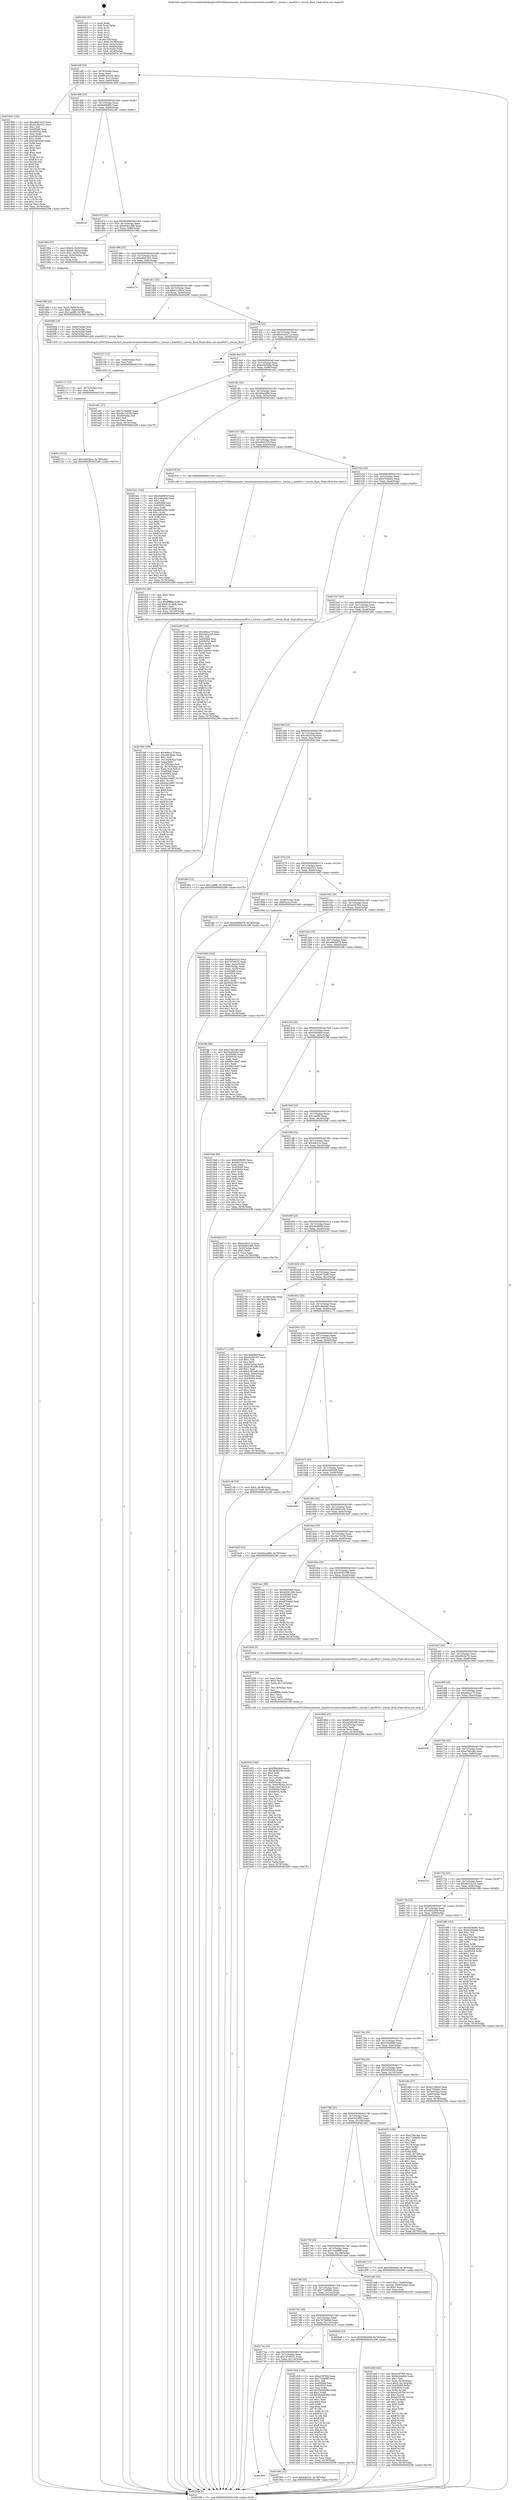 digraph "0x401420" {
  label = "0x401420 (/mnt/c/Users/mathe/Desktop/tcc/POCII/binaries/extr_linuxdriversnetwirelessmac80211_hwsim.c_mac80211_hwsim_flush_Final-ollvm.out::main(0))"
  labelloc = "t"
  node[shape=record]

  Entry [label="",width=0.3,height=0.3,shape=circle,fillcolor=black,style=filled]
  "0x40144f" [label="{
     0x40144f [23]\l
     | [instrs]\l
     &nbsp;&nbsp;0x40144f \<+3\>: mov -0x78(%rbp),%eax\l
     &nbsp;&nbsp;0x401452 \<+2\>: mov %eax,%ecx\l
     &nbsp;&nbsp;0x401454 \<+6\>: sub $0x881b0109,%ecx\l
     &nbsp;&nbsp;0x40145a \<+3\>: mov %eax,-0x7c(%rbp)\l
     &nbsp;&nbsp;0x40145d \<+3\>: mov %ecx,-0x80(%rbp)\l
     &nbsp;&nbsp;0x401460 \<+6\>: je 0000000000401840 \<main+0x420\>\l
  }"]
  "0x401840" [label="{
     0x401840 [144]\l
     | [instrs]\l
     &nbsp;&nbsp;0x401840 \<+5\>: mov $0xa9e91bc3,%eax\l
     &nbsp;&nbsp;0x401845 \<+5\>: mov $0xd1dbd321,%ecx\l
     &nbsp;&nbsp;0x40184a \<+2\>: mov $0x1,%dl\l
     &nbsp;&nbsp;0x40184c \<+7\>: mov 0x405068,%esi\l
     &nbsp;&nbsp;0x401853 \<+7\>: mov 0x405054,%edi\l
     &nbsp;&nbsp;0x40185a \<+3\>: mov %esi,%r8d\l
     &nbsp;&nbsp;0x40185d \<+7\>: sub $0xf18045e9,%r8d\l
     &nbsp;&nbsp;0x401864 \<+4\>: sub $0x1,%r8d\l
     &nbsp;&nbsp;0x401868 \<+7\>: add $0xf18045e9,%r8d\l
     &nbsp;&nbsp;0x40186f \<+4\>: imul %r8d,%esi\l
     &nbsp;&nbsp;0x401873 \<+3\>: and $0x1,%esi\l
     &nbsp;&nbsp;0x401876 \<+3\>: cmp $0x0,%esi\l
     &nbsp;&nbsp;0x401879 \<+4\>: sete %r9b\l
     &nbsp;&nbsp;0x40187d \<+3\>: cmp $0xa,%edi\l
     &nbsp;&nbsp;0x401880 \<+4\>: setl %r10b\l
     &nbsp;&nbsp;0x401884 \<+3\>: mov %r9b,%r11b\l
     &nbsp;&nbsp;0x401887 \<+4\>: xor $0xff,%r11b\l
     &nbsp;&nbsp;0x40188b \<+3\>: mov %r10b,%bl\l
     &nbsp;&nbsp;0x40188e \<+3\>: xor $0xff,%bl\l
     &nbsp;&nbsp;0x401891 \<+3\>: xor $0x0,%dl\l
     &nbsp;&nbsp;0x401894 \<+3\>: mov %r11b,%r14b\l
     &nbsp;&nbsp;0x401897 \<+4\>: and $0x0,%r14b\l
     &nbsp;&nbsp;0x40189b \<+3\>: and %dl,%r9b\l
     &nbsp;&nbsp;0x40189e \<+3\>: mov %bl,%r15b\l
     &nbsp;&nbsp;0x4018a1 \<+4\>: and $0x0,%r15b\l
     &nbsp;&nbsp;0x4018a5 \<+3\>: and %dl,%r10b\l
     &nbsp;&nbsp;0x4018a8 \<+3\>: or %r9b,%r14b\l
     &nbsp;&nbsp;0x4018ab \<+3\>: or %r10b,%r15b\l
     &nbsp;&nbsp;0x4018ae \<+3\>: xor %r15b,%r14b\l
     &nbsp;&nbsp;0x4018b1 \<+3\>: or %bl,%r11b\l
     &nbsp;&nbsp;0x4018b4 \<+4\>: xor $0xff,%r11b\l
     &nbsp;&nbsp;0x4018b8 \<+3\>: or $0x0,%dl\l
     &nbsp;&nbsp;0x4018bb \<+3\>: and %dl,%r11b\l
     &nbsp;&nbsp;0x4018be \<+3\>: or %r11b,%r14b\l
     &nbsp;&nbsp;0x4018c1 \<+4\>: test $0x1,%r14b\l
     &nbsp;&nbsp;0x4018c5 \<+3\>: cmovne %ecx,%eax\l
     &nbsp;&nbsp;0x4018c8 \<+3\>: mov %eax,-0x78(%rbp)\l
     &nbsp;&nbsp;0x4018cb \<+5\>: jmp 0000000000402298 \<main+0xe78\>\l
  }"]
  "0x401466" [label="{
     0x401466 [25]\l
     | [instrs]\l
     &nbsp;&nbsp;0x401466 \<+5\>: jmp 000000000040146b \<main+0x4b\>\l
     &nbsp;&nbsp;0x40146b \<+3\>: mov -0x7c(%rbp),%eax\l
     &nbsp;&nbsp;0x40146e \<+5\>: sub $0x8d3fbf95,%eax\l
     &nbsp;&nbsp;0x401473 \<+6\>: mov %eax,-0x84(%rbp)\l
     &nbsp;&nbsp;0x401479 \<+6\>: je 000000000040218c \<main+0xd6c\>\l
  }"]
  Exit [label="",width=0.3,height=0.3,shape=circle,fillcolor=black,style=filled,peripheries=2]
  "0x40218c" [label="{
     0x40218c\l
  }", style=dashed]
  "0x40147f" [label="{
     0x40147f [25]\l
     | [instrs]\l
     &nbsp;&nbsp;0x40147f \<+5\>: jmp 0000000000401484 \<main+0x64\>\l
     &nbsp;&nbsp;0x401484 \<+3\>: mov -0x7c(%rbp),%eax\l
     &nbsp;&nbsp;0x401487 \<+5\>: sub $0x944b1d6b,%eax\l
     &nbsp;&nbsp;0x40148c \<+6\>: mov %eax,-0x88(%rbp)\l
     &nbsp;&nbsp;0x401492 \<+6\>: je 000000000040196a \<main+0x54a\>\l
  }"]
  "0x40211f" [label="{
     0x40211f [12]\l
     | [instrs]\l
     &nbsp;&nbsp;0x40211f \<+7\>: movl $0x1b905aca,-0x78(%rbp)\l
     &nbsp;&nbsp;0x402126 \<+5\>: jmp 0000000000402298 \<main+0xe78\>\l
  }"]
  "0x40196a" [label="{
     0x40196a [37]\l
     | [instrs]\l
     &nbsp;&nbsp;0x40196a \<+7\>: movl $0x64,-0x50(%rbp)\l
     &nbsp;&nbsp;0x401971 \<+7\>: movl $0x64,-0x54(%rbp)\l
     &nbsp;&nbsp;0x401978 \<+7\>: movl $0x1,-0x58(%rbp)\l
     &nbsp;&nbsp;0x40197f \<+4\>: movslq -0x58(%rbp),%rax\l
     &nbsp;&nbsp;0x401983 \<+4\>: shl $0x2,%rax\l
     &nbsp;&nbsp;0x401987 \<+3\>: mov %rax,%rdi\l
     &nbsp;&nbsp;0x40198a \<+5\>: call 0000000000401050 \<malloc@plt\>\l
     | [calls]\l
     &nbsp;&nbsp;0x401050 \{1\} (unknown)\l
  }"]
  "0x401498" [label="{
     0x401498 [25]\l
     | [instrs]\l
     &nbsp;&nbsp;0x401498 \<+5\>: jmp 000000000040149d \<main+0x7d\>\l
     &nbsp;&nbsp;0x40149d \<+3\>: mov -0x7c(%rbp),%eax\l
     &nbsp;&nbsp;0x4014a0 \<+5\>: sub $0xa9e91bc3,%eax\l
     &nbsp;&nbsp;0x4014a5 \<+6\>: mov %eax,-0x8c(%rbp)\l
     &nbsp;&nbsp;0x4014ab \<+6\>: je 0000000000402170 \<main+0xd50\>\l
  }"]
  "0x402113" [label="{
     0x402113 [12]\l
     | [instrs]\l
     &nbsp;&nbsp;0x402113 \<+4\>: mov -0x70(%rbp),%rsi\l
     &nbsp;&nbsp;0x402117 \<+3\>: mov %rsi,%rdi\l
     &nbsp;&nbsp;0x40211a \<+5\>: call 0000000000401030 \<free@plt\>\l
     | [calls]\l
     &nbsp;&nbsp;0x401030 \{1\} (unknown)\l
  }"]
  "0x402170" [label="{
     0x402170\l
  }", style=dashed]
  "0x4014b1" [label="{
     0x4014b1 [25]\l
     | [instrs]\l
     &nbsp;&nbsp;0x4014b1 \<+5\>: jmp 00000000004014b6 \<main+0x96\>\l
     &nbsp;&nbsp;0x4014b6 \<+3\>: mov -0x7c(%rbp),%eax\l
     &nbsp;&nbsp;0x4014b9 \<+5\>: sub $0xb123fe2e,%eax\l
     &nbsp;&nbsp;0x4014be \<+6\>: mov %eax,-0x90(%rbp)\l
     &nbsp;&nbsp;0x4014c4 \<+6\>: je 00000000004020f4 \<main+0xcd4\>\l
  }"]
  "0x402107" [label="{
     0x402107 [12]\l
     | [instrs]\l
     &nbsp;&nbsp;0x402107 \<+4\>: mov -0x60(%rbp),%rsi\l
     &nbsp;&nbsp;0x40210b \<+3\>: mov %rsi,%rdi\l
     &nbsp;&nbsp;0x40210e \<+5\>: call 0000000000401030 \<free@plt\>\l
     | [calls]\l
     &nbsp;&nbsp;0x401030 \{1\} (unknown)\l
  }"]
  "0x4020f4" [label="{
     0x4020f4 [19]\l
     | [instrs]\l
     &nbsp;&nbsp;0x4020f4 \<+4\>: mov -0x60(%rbp),%rdi\l
     &nbsp;&nbsp;0x4020f8 \<+4\>: mov -0x70(%rbp),%rsi\l
     &nbsp;&nbsp;0x4020fc \<+3\>: mov -0x50(%rbp),%edx\l
     &nbsp;&nbsp;0x4020ff \<+3\>: mov -0x54(%rbp),%ecx\l
     &nbsp;&nbsp;0x402102 \<+5\>: call 0000000000401400 \<mac80211_hwsim_flush\>\l
     | [calls]\l
     &nbsp;&nbsp;0x401400 \{1\} (/mnt/c/Users/mathe/Desktop/tcc/POCII/binaries/extr_linuxdriversnetwirelessmac80211_hwsim.c_mac80211_hwsim_flush_Final-ollvm.out::mac80211_hwsim_flush)\l
  }"]
  "0x4014ca" [label="{
     0x4014ca [25]\l
     | [instrs]\l
     &nbsp;&nbsp;0x4014ca \<+5\>: jmp 00000000004014cf \<main+0xaf\>\l
     &nbsp;&nbsp;0x4014cf \<+3\>: mov -0x7c(%rbp),%eax\l
     &nbsp;&nbsp;0x4014d2 \<+5\>: sub $0xbc40411a,%eax\l
     &nbsp;&nbsp;0x4014d7 \<+6\>: mov %eax,-0x94(%rbp)\l
     &nbsp;&nbsp;0x4014dd \<+6\>: je 000000000040212b \<main+0xd0b\>\l
  }"]
  "0x401f46" [label="{
     0x401f46 [168]\l
     | [instrs]\l
     &nbsp;&nbsp;0x401f46 \<+5\>: mov $0x46fca17f,%ecx\l
     &nbsp;&nbsp;0x401f4b \<+5\>: mov $0xcd4c424a,%edx\l
     &nbsp;&nbsp;0x401f50 \<+3\>: mov $0x1,%sil\l
     &nbsp;&nbsp;0x401f53 \<+6\>: mov -0x120(%rbp),%edi\l
     &nbsp;&nbsp;0x401f59 \<+3\>: imul %eax,%edi\l
     &nbsp;&nbsp;0x401f5c \<+4\>: mov -0x70(%rbp),%r8\l
     &nbsp;&nbsp;0x401f60 \<+4\>: movslq -0x74(%rbp),%r9\l
     &nbsp;&nbsp;0x401f64 \<+4\>: mov %edi,(%r8,%r9,4)\l
     &nbsp;&nbsp;0x401f68 \<+7\>: mov 0x405068,%eax\l
     &nbsp;&nbsp;0x401f6f \<+7\>: mov 0x405054,%edi\l
     &nbsp;&nbsp;0x401f76 \<+3\>: mov %eax,%r10d\l
     &nbsp;&nbsp;0x401f79 \<+7\>: sub $0x64a18687,%r10d\l
     &nbsp;&nbsp;0x401f80 \<+4\>: sub $0x1,%r10d\l
     &nbsp;&nbsp;0x401f84 \<+7\>: add $0x64a18687,%r10d\l
     &nbsp;&nbsp;0x401f8b \<+4\>: imul %r10d,%eax\l
     &nbsp;&nbsp;0x401f8f \<+3\>: and $0x1,%eax\l
     &nbsp;&nbsp;0x401f92 \<+3\>: cmp $0x0,%eax\l
     &nbsp;&nbsp;0x401f95 \<+4\>: sete %r11b\l
     &nbsp;&nbsp;0x401f99 \<+3\>: cmp $0xa,%edi\l
     &nbsp;&nbsp;0x401f9c \<+3\>: setl %bl\l
     &nbsp;&nbsp;0x401f9f \<+3\>: mov %r11b,%r14b\l
     &nbsp;&nbsp;0x401fa2 \<+4\>: xor $0xff,%r14b\l
     &nbsp;&nbsp;0x401fa6 \<+3\>: mov %bl,%r15b\l
     &nbsp;&nbsp;0x401fa9 \<+4\>: xor $0xff,%r15b\l
     &nbsp;&nbsp;0x401fad \<+4\>: xor $0x0,%sil\l
     &nbsp;&nbsp;0x401fb1 \<+3\>: mov %r14b,%r12b\l
     &nbsp;&nbsp;0x401fb4 \<+4\>: and $0x0,%r12b\l
     &nbsp;&nbsp;0x401fb8 \<+3\>: and %sil,%r11b\l
     &nbsp;&nbsp;0x401fbb \<+3\>: mov %r15b,%r13b\l
     &nbsp;&nbsp;0x401fbe \<+4\>: and $0x0,%r13b\l
     &nbsp;&nbsp;0x401fc2 \<+3\>: and %sil,%bl\l
     &nbsp;&nbsp;0x401fc5 \<+3\>: or %r11b,%r12b\l
     &nbsp;&nbsp;0x401fc8 \<+3\>: or %bl,%r13b\l
     &nbsp;&nbsp;0x401fcb \<+3\>: xor %r13b,%r12b\l
     &nbsp;&nbsp;0x401fce \<+3\>: or %r15b,%r14b\l
     &nbsp;&nbsp;0x401fd1 \<+4\>: xor $0xff,%r14b\l
     &nbsp;&nbsp;0x401fd5 \<+4\>: or $0x0,%sil\l
     &nbsp;&nbsp;0x401fd9 \<+3\>: and %sil,%r14b\l
     &nbsp;&nbsp;0x401fdc \<+3\>: or %r14b,%r12b\l
     &nbsp;&nbsp;0x401fdf \<+4\>: test $0x1,%r12b\l
     &nbsp;&nbsp;0x401fe3 \<+3\>: cmovne %edx,%ecx\l
     &nbsp;&nbsp;0x401fe6 \<+3\>: mov %ecx,-0x78(%rbp)\l
     &nbsp;&nbsp;0x401fe9 \<+5\>: jmp 0000000000402298 \<main+0xe78\>\l
  }"]
  "0x40212b" [label="{
     0x40212b\l
  }", style=dashed]
  "0x4014e3" [label="{
     0x4014e3 [25]\l
     | [instrs]\l
     &nbsp;&nbsp;0x4014e3 \<+5\>: jmp 00000000004014e8 \<main+0xc8\>\l
     &nbsp;&nbsp;0x4014e8 \<+3\>: mov -0x7c(%rbp),%eax\l
     &nbsp;&nbsp;0x4014eb \<+5\>: sub $0xbc5b5e8e,%eax\l
     &nbsp;&nbsp;0x4014f0 \<+6\>: mov %eax,-0x98(%rbp)\l
     &nbsp;&nbsp;0x4014f6 \<+6\>: je 0000000000401a91 \<main+0x671\>\l
  }"]
  "0x401f1e" [label="{
     0x401f1e [40]\l
     | [instrs]\l
     &nbsp;&nbsp;0x401f1e \<+5\>: mov $0x2,%ecx\l
     &nbsp;&nbsp;0x401f23 \<+1\>: cltd\l
     &nbsp;&nbsp;0x401f24 \<+2\>: idiv %ecx\l
     &nbsp;&nbsp;0x401f26 \<+6\>: imul $0xfffffffe,%edx,%ecx\l
     &nbsp;&nbsp;0x401f2c \<+6\>: add $0x81414bf8,%ecx\l
     &nbsp;&nbsp;0x401f32 \<+3\>: add $0x1,%ecx\l
     &nbsp;&nbsp;0x401f35 \<+6\>: sub $0x81414bf8,%ecx\l
     &nbsp;&nbsp;0x401f3b \<+6\>: mov %ecx,-0x120(%rbp)\l
     &nbsp;&nbsp;0x401f41 \<+5\>: call 0000000000401160 \<next_i\>\l
     | [calls]\l
     &nbsp;&nbsp;0x401160 \{1\} (/mnt/c/Users/mathe/Desktop/tcc/POCII/binaries/extr_linuxdriversnetwirelessmac80211_hwsim.c_mac80211_hwsim_flush_Final-ollvm.out::next_i)\l
  }"]
  "0x401a91" [label="{
     0x401a91 [27]\l
     | [instrs]\l
     &nbsp;&nbsp;0x401a91 \<+5\>: mov $0x7b79e6dd,%eax\l
     &nbsp;&nbsp;0x401a96 \<+5\>: mov $0x3b17d158,%ecx\l
     &nbsp;&nbsp;0x401a9b \<+3\>: mov -0x29(%rbp),%dl\l
     &nbsp;&nbsp;0x401a9e \<+3\>: test $0x1,%dl\l
     &nbsp;&nbsp;0x401aa1 \<+3\>: cmovne %ecx,%eax\l
     &nbsp;&nbsp;0x401aa4 \<+3\>: mov %eax,-0x78(%rbp)\l
     &nbsp;&nbsp;0x401aa7 \<+5\>: jmp 0000000000402298 \<main+0xe78\>\l
  }"]
  "0x4014fc" [label="{
     0x4014fc [25]\l
     | [instrs]\l
     &nbsp;&nbsp;0x4014fc \<+5\>: jmp 0000000000401501 \<main+0xe1\>\l
     &nbsp;&nbsp;0x401501 \<+3\>: mov -0x7c(%rbp),%eax\l
     &nbsp;&nbsp;0x401504 \<+5\>: sub $0xbf2ac88d,%eax\l
     &nbsp;&nbsp;0x401509 \<+6\>: mov %eax,-0x9c(%rbp)\l
     &nbsp;&nbsp;0x40150f \<+6\>: je 0000000000401be1 \<main+0x7c1\>\l
  }"]
  "0x401dbf" [label="{
     0x401dbf [163]\l
     | [instrs]\l
     &nbsp;&nbsp;0x401dbf \<+5\>: mov $0xe23f7f04,%ecx\l
     &nbsp;&nbsp;0x401dc4 \<+5\>: mov $0x6cb2e6b0,%edx\l
     &nbsp;&nbsp;0x401dc9 \<+3\>: mov $0x1,%sil\l
     &nbsp;&nbsp;0x401dcc \<+4\>: mov %rax,-0x70(%rbp)\l
     &nbsp;&nbsp;0x401dd0 \<+7\>: movl $0x0,-0x74(%rbp)\l
     &nbsp;&nbsp;0x401dd7 \<+8\>: mov 0x405068,%r8d\l
     &nbsp;&nbsp;0x401ddf \<+8\>: mov 0x405054,%r9d\l
     &nbsp;&nbsp;0x401de7 \<+3\>: mov %r8d,%r10d\l
     &nbsp;&nbsp;0x401dea \<+7\>: sub $0xa51f5764,%r10d\l
     &nbsp;&nbsp;0x401df1 \<+4\>: sub $0x1,%r10d\l
     &nbsp;&nbsp;0x401df5 \<+7\>: add $0xa51f5764,%r10d\l
     &nbsp;&nbsp;0x401dfc \<+4\>: imul %r10d,%r8d\l
     &nbsp;&nbsp;0x401e00 \<+4\>: and $0x1,%r8d\l
     &nbsp;&nbsp;0x401e04 \<+4\>: cmp $0x0,%r8d\l
     &nbsp;&nbsp;0x401e08 \<+4\>: sete %r11b\l
     &nbsp;&nbsp;0x401e0c \<+4\>: cmp $0xa,%r9d\l
     &nbsp;&nbsp;0x401e10 \<+3\>: setl %bl\l
     &nbsp;&nbsp;0x401e13 \<+3\>: mov %r11b,%r14b\l
     &nbsp;&nbsp;0x401e16 \<+4\>: xor $0xff,%r14b\l
     &nbsp;&nbsp;0x401e1a \<+3\>: mov %bl,%r15b\l
     &nbsp;&nbsp;0x401e1d \<+4\>: xor $0xff,%r15b\l
     &nbsp;&nbsp;0x401e21 \<+4\>: xor $0x0,%sil\l
     &nbsp;&nbsp;0x401e25 \<+3\>: mov %r14b,%r12b\l
     &nbsp;&nbsp;0x401e28 \<+4\>: and $0x0,%r12b\l
     &nbsp;&nbsp;0x401e2c \<+3\>: and %sil,%r11b\l
     &nbsp;&nbsp;0x401e2f \<+3\>: mov %r15b,%r13b\l
     &nbsp;&nbsp;0x401e32 \<+4\>: and $0x0,%r13b\l
     &nbsp;&nbsp;0x401e36 \<+3\>: and %sil,%bl\l
     &nbsp;&nbsp;0x401e39 \<+3\>: or %r11b,%r12b\l
     &nbsp;&nbsp;0x401e3c \<+3\>: or %bl,%r13b\l
     &nbsp;&nbsp;0x401e3f \<+3\>: xor %r13b,%r12b\l
     &nbsp;&nbsp;0x401e42 \<+3\>: or %r15b,%r14b\l
     &nbsp;&nbsp;0x401e45 \<+4\>: xor $0xff,%r14b\l
     &nbsp;&nbsp;0x401e49 \<+4\>: or $0x0,%sil\l
     &nbsp;&nbsp;0x401e4d \<+3\>: and %sil,%r14b\l
     &nbsp;&nbsp;0x401e50 \<+3\>: or %r14b,%r12b\l
     &nbsp;&nbsp;0x401e53 \<+4\>: test $0x1,%r12b\l
     &nbsp;&nbsp;0x401e57 \<+3\>: cmovne %edx,%ecx\l
     &nbsp;&nbsp;0x401e5a \<+3\>: mov %ecx,-0x78(%rbp)\l
     &nbsp;&nbsp;0x401e5d \<+5\>: jmp 0000000000402298 \<main+0xe78\>\l
  }"]
  "0x401be1" [label="{
     0x401be1 [144]\l
     | [instrs]\l
     &nbsp;&nbsp;0x401be1 \<+5\>: mov $0x26e8909,%eax\l
     &nbsp;&nbsp;0x401be6 \<+5\>: mov $0x14feafa9,%ecx\l
     &nbsp;&nbsp;0x401beb \<+2\>: mov $0x1,%dl\l
     &nbsp;&nbsp;0x401bed \<+7\>: mov 0x405068,%esi\l
     &nbsp;&nbsp;0x401bf4 \<+7\>: mov 0x405054,%edi\l
     &nbsp;&nbsp;0x401bfb \<+3\>: mov %esi,%r8d\l
     &nbsp;&nbsp;0x401bfe \<+7\>: add $0xda80a580,%r8d\l
     &nbsp;&nbsp;0x401c05 \<+4\>: sub $0x1,%r8d\l
     &nbsp;&nbsp;0x401c09 \<+7\>: sub $0xda80a580,%r8d\l
     &nbsp;&nbsp;0x401c10 \<+4\>: imul %r8d,%esi\l
     &nbsp;&nbsp;0x401c14 \<+3\>: and $0x1,%esi\l
     &nbsp;&nbsp;0x401c17 \<+3\>: cmp $0x0,%esi\l
     &nbsp;&nbsp;0x401c1a \<+4\>: sete %r9b\l
     &nbsp;&nbsp;0x401c1e \<+3\>: cmp $0xa,%edi\l
     &nbsp;&nbsp;0x401c21 \<+4\>: setl %r10b\l
     &nbsp;&nbsp;0x401c25 \<+3\>: mov %r9b,%r11b\l
     &nbsp;&nbsp;0x401c28 \<+4\>: xor $0xff,%r11b\l
     &nbsp;&nbsp;0x401c2c \<+3\>: mov %r10b,%bl\l
     &nbsp;&nbsp;0x401c2f \<+3\>: xor $0xff,%bl\l
     &nbsp;&nbsp;0x401c32 \<+3\>: xor $0x0,%dl\l
     &nbsp;&nbsp;0x401c35 \<+3\>: mov %r11b,%r14b\l
     &nbsp;&nbsp;0x401c38 \<+4\>: and $0x0,%r14b\l
     &nbsp;&nbsp;0x401c3c \<+3\>: and %dl,%r9b\l
     &nbsp;&nbsp;0x401c3f \<+3\>: mov %bl,%r15b\l
     &nbsp;&nbsp;0x401c42 \<+4\>: and $0x0,%r15b\l
     &nbsp;&nbsp;0x401c46 \<+3\>: and %dl,%r10b\l
     &nbsp;&nbsp;0x401c49 \<+3\>: or %r9b,%r14b\l
     &nbsp;&nbsp;0x401c4c \<+3\>: or %r10b,%r15b\l
     &nbsp;&nbsp;0x401c4f \<+3\>: xor %r15b,%r14b\l
     &nbsp;&nbsp;0x401c52 \<+3\>: or %bl,%r11b\l
     &nbsp;&nbsp;0x401c55 \<+4\>: xor $0xff,%r11b\l
     &nbsp;&nbsp;0x401c59 \<+3\>: or $0x0,%dl\l
     &nbsp;&nbsp;0x401c5c \<+3\>: and %dl,%r11b\l
     &nbsp;&nbsp;0x401c5f \<+3\>: or %r11b,%r14b\l
     &nbsp;&nbsp;0x401c62 \<+4\>: test $0x1,%r14b\l
     &nbsp;&nbsp;0x401c66 \<+3\>: cmovne %ecx,%eax\l
     &nbsp;&nbsp;0x401c69 \<+3\>: mov %eax,-0x78(%rbp)\l
     &nbsp;&nbsp;0x401c6c \<+5\>: jmp 0000000000402298 \<main+0xe78\>\l
  }"]
  "0x401515" [label="{
     0x401515 [25]\l
     | [instrs]\l
     &nbsp;&nbsp;0x401515 \<+5\>: jmp 000000000040151a \<main+0xfa\>\l
     &nbsp;&nbsp;0x40151a \<+3\>: mov -0x7c(%rbp),%eax\l
     &nbsp;&nbsp;0x40151d \<+5\>: sub $0xc002cf19,%eax\l
     &nbsp;&nbsp;0x401522 \<+6\>: mov %eax,-0xa0(%rbp)\l
     &nbsp;&nbsp;0x401528 \<+6\>: je 0000000000401f19 \<main+0xaf9\>\l
  }"]
  "0x401b35" [label="{
     0x401b35 [160]\l
     | [instrs]\l
     &nbsp;&nbsp;0x401b35 \<+5\>: mov $0xf5fe04b9,%ecx\l
     &nbsp;&nbsp;0x401b3a \<+5\>: mov $0x38365c4b,%edx\l
     &nbsp;&nbsp;0x401b3f \<+3\>: mov $0x1,%dil\l
     &nbsp;&nbsp;0x401b42 \<+2\>: xor %esi,%esi\l
     &nbsp;&nbsp;0x401b44 \<+7\>: mov -0x11c(%rbp),%r8d\l
     &nbsp;&nbsp;0x401b4b \<+4\>: imul %eax,%r8d\l
     &nbsp;&nbsp;0x401b4f \<+4\>: mov -0x60(%rbp),%r9\l
     &nbsp;&nbsp;0x401b53 \<+4\>: movslq -0x64(%rbp),%r10\l
     &nbsp;&nbsp;0x401b57 \<+4\>: mov %r8d,(%r9,%r10,4)\l
     &nbsp;&nbsp;0x401b5b \<+7\>: mov 0x405068,%eax\l
     &nbsp;&nbsp;0x401b62 \<+8\>: mov 0x405054,%r8d\l
     &nbsp;&nbsp;0x401b6a \<+3\>: sub $0x1,%esi\l
     &nbsp;&nbsp;0x401b6d \<+3\>: mov %eax,%r11d\l
     &nbsp;&nbsp;0x401b70 \<+3\>: add %esi,%r11d\l
     &nbsp;&nbsp;0x401b73 \<+4\>: imul %r11d,%eax\l
     &nbsp;&nbsp;0x401b77 \<+3\>: and $0x1,%eax\l
     &nbsp;&nbsp;0x401b7a \<+3\>: cmp $0x0,%eax\l
     &nbsp;&nbsp;0x401b7d \<+3\>: sete %bl\l
     &nbsp;&nbsp;0x401b80 \<+4\>: cmp $0xa,%r8d\l
     &nbsp;&nbsp;0x401b84 \<+4\>: setl %r14b\l
     &nbsp;&nbsp;0x401b88 \<+3\>: mov %bl,%r15b\l
     &nbsp;&nbsp;0x401b8b \<+4\>: xor $0xff,%r15b\l
     &nbsp;&nbsp;0x401b8f \<+3\>: mov %r14b,%r12b\l
     &nbsp;&nbsp;0x401b92 \<+4\>: xor $0xff,%r12b\l
     &nbsp;&nbsp;0x401b96 \<+4\>: xor $0x1,%dil\l
     &nbsp;&nbsp;0x401b9a \<+3\>: mov %r15b,%r13b\l
     &nbsp;&nbsp;0x401b9d \<+4\>: and $0xff,%r13b\l
     &nbsp;&nbsp;0x401ba1 \<+3\>: and %dil,%bl\l
     &nbsp;&nbsp;0x401ba4 \<+3\>: mov %r12b,%al\l
     &nbsp;&nbsp;0x401ba7 \<+2\>: and $0xff,%al\l
     &nbsp;&nbsp;0x401ba9 \<+3\>: and %dil,%r14b\l
     &nbsp;&nbsp;0x401bac \<+3\>: or %bl,%r13b\l
     &nbsp;&nbsp;0x401baf \<+3\>: or %r14b,%al\l
     &nbsp;&nbsp;0x401bb2 \<+3\>: xor %al,%r13b\l
     &nbsp;&nbsp;0x401bb5 \<+3\>: or %r12b,%r15b\l
     &nbsp;&nbsp;0x401bb8 \<+4\>: xor $0xff,%r15b\l
     &nbsp;&nbsp;0x401bbc \<+4\>: or $0x1,%dil\l
     &nbsp;&nbsp;0x401bc0 \<+3\>: and %dil,%r15b\l
     &nbsp;&nbsp;0x401bc3 \<+3\>: or %r15b,%r13b\l
     &nbsp;&nbsp;0x401bc6 \<+4\>: test $0x1,%r13b\l
     &nbsp;&nbsp;0x401bca \<+3\>: cmovne %edx,%ecx\l
     &nbsp;&nbsp;0x401bcd \<+3\>: mov %ecx,-0x78(%rbp)\l
     &nbsp;&nbsp;0x401bd0 \<+5\>: jmp 0000000000402298 \<main+0xe78\>\l
  }"]
  "0x401f19" [label="{
     0x401f19 [5]\l
     | [instrs]\l
     &nbsp;&nbsp;0x401f19 \<+5\>: call 0000000000401160 \<next_i\>\l
     | [calls]\l
     &nbsp;&nbsp;0x401160 \{1\} (/mnt/c/Users/mathe/Desktop/tcc/POCII/binaries/extr_linuxdriversnetwirelessmac80211_hwsim.c_mac80211_hwsim_flush_Final-ollvm.out::next_i)\l
  }"]
  "0x40152e" [label="{
     0x40152e [25]\l
     | [instrs]\l
     &nbsp;&nbsp;0x40152e \<+5\>: jmp 0000000000401533 \<main+0x113\>\l
     &nbsp;&nbsp;0x401533 \<+3\>: mov -0x7c(%rbp),%eax\l
     &nbsp;&nbsp;0x401536 \<+5\>: sub $0xc704fab2,%eax\l
     &nbsp;&nbsp;0x40153b \<+6\>: mov %eax,-0xa4(%rbp)\l
     &nbsp;&nbsp;0x401541 \<+6\>: je 0000000000401e89 \<main+0xa69\>\l
  }"]
  "0x401b09" [label="{
     0x401b09 [44]\l
     | [instrs]\l
     &nbsp;&nbsp;0x401b09 \<+2\>: xor %ecx,%ecx\l
     &nbsp;&nbsp;0x401b0b \<+5\>: mov $0x2,%edx\l
     &nbsp;&nbsp;0x401b10 \<+6\>: mov %edx,-0x118(%rbp)\l
     &nbsp;&nbsp;0x401b16 \<+1\>: cltd\l
     &nbsp;&nbsp;0x401b17 \<+6\>: mov -0x118(%rbp),%esi\l
     &nbsp;&nbsp;0x401b1d \<+2\>: idiv %esi\l
     &nbsp;&nbsp;0x401b1f \<+6\>: imul $0xfffffffe,%edx,%edx\l
     &nbsp;&nbsp;0x401b25 \<+3\>: sub $0x1,%ecx\l
     &nbsp;&nbsp;0x401b28 \<+2\>: sub %ecx,%edx\l
     &nbsp;&nbsp;0x401b2a \<+6\>: mov %edx,-0x11c(%rbp)\l
     &nbsp;&nbsp;0x401b30 \<+5\>: call 0000000000401160 \<next_i\>\l
     | [calls]\l
     &nbsp;&nbsp;0x401160 \{1\} (/mnt/c/Users/mathe/Desktop/tcc/POCII/binaries/extr_linuxdriversnetwirelessmac80211_hwsim.c_mac80211_hwsim_flush_Final-ollvm.out::next_i)\l
  }"]
  "0x401e89" [label="{
     0x401e89 [144]\l
     | [instrs]\l
     &nbsp;&nbsp;0x401e89 \<+5\>: mov $0x46fca17f,%eax\l
     &nbsp;&nbsp;0x401e8e \<+5\>: mov $0xc002cf19,%ecx\l
     &nbsp;&nbsp;0x401e93 \<+2\>: mov $0x1,%dl\l
     &nbsp;&nbsp;0x401e95 \<+7\>: mov 0x405068,%esi\l
     &nbsp;&nbsp;0x401e9c \<+7\>: mov 0x405054,%edi\l
     &nbsp;&nbsp;0x401ea3 \<+3\>: mov %esi,%r8d\l
     &nbsp;&nbsp;0x401ea6 \<+7\>: add $0x1a4b3a1,%r8d\l
     &nbsp;&nbsp;0x401ead \<+4\>: sub $0x1,%r8d\l
     &nbsp;&nbsp;0x401eb1 \<+7\>: sub $0x1a4b3a1,%r8d\l
     &nbsp;&nbsp;0x401eb8 \<+4\>: imul %r8d,%esi\l
     &nbsp;&nbsp;0x401ebc \<+3\>: and $0x1,%esi\l
     &nbsp;&nbsp;0x401ebf \<+3\>: cmp $0x0,%esi\l
     &nbsp;&nbsp;0x401ec2 \<+4\>: sete %r9b\l
     &nbsp;&nbsp;0x401ec6 \<+3\>: cmp $0xa,%edi\l
     &nbsp;&nbsp;0x401ec9 \<+4\>: setl %r10b\l
     &nbsp;&nbsp;0x401ecd \<+3\>: mov %r9b,%r11b\l
     &nbsp;&nbsp;0x401ed0 \<+4\>: xor $0xff,%r11b\l
     &nbsp;&nbsp;0x401ed4 \<+3\>: mov %r10b,%bl\l
     &nbsp;&nbsp;0x401ed7 \<+3\>: xor $0xff,%bl\l
     &nbsp;&nbsp;0x401eda \<+3\>: xor $0x1,%dl\l
     &nbsp;&nbsp;0x401edd \<+3\>: mov %r11b,%r14b\l
     &nbsp;&nbsp;0x401ee0 \<+4\>: and $0xff,%r14b\l
     &nbsp;&nbsp;0x401ee4 \<+3\>: and %dl,%r9b\l
     &nbsp;&nbsp;0x401ee7 \<+3\>: mov %bl,%r15b\l
     &nbsp;&nbsp;0x401eea \<+4\>: and $0xff,%r15b\l
     &nbsp;&nbsp;0x401eee \<+3\>: and %dl,%r10b\l
     &nbsp;&nbsp;0x401ef1 \<+3\>: or %r9b,%r14b\l
     &nbsp;&nbsp;0x401ef4 \<+3\>: or %r10b,%r15b\l
     &nbsp;&nbsp;0x401ef7 \<+3\>: xor %r15b,%r14b\l
     &nbsp;&nbsp;0x401efa \<+3\>: or %bl,%r11b\l
     &nbsp;&nbsp;0x401efd \<+4\>: xor $0xff,%r11b\l
     &nbsp;&nbsp;0x401f01 \<+3\>: or $0x1,%dl\l
     &nbsp;&nbsp;0x401f04 \<+3\>: and %dl,%r11b\l
     &nbsp;&nbsp;0x401f07 \<+3\>: or %r11b,%r14b\l
     &nbsp;&nbsp;0x401f0a \<+4\>: test $0x1,%r14b\l
     &nbsp;&nbsp;0x401f0e \<+3\>: cmovne %ecx,%eax\l
     &nbsp;&nbsp;0x401f11 \<+3\>: mov %eax,-0x78(%rbp)\l
     &nbsp;&nbsp;0x401f14 \<+5\>: jmp 0000000000402298 \<main+0xe78\>\l
  }"]
  "0x401547" [label="{
     0x401547 [25]\l
     | [instrs]\l
     &nbsp;&nbsp;0x401547 \<+5\>: jmp 000000000040154c \<main+0x12c\>\l
     &nbsp;&nbsp;0x40154c \<+3\>: mov -0x7c(%rbp),%eax\l
     &nbsp;&nbsp;0x40154f \<+5\>: sub $0xcb260187,%eax\l
     &nbsp;&nbsp;0x401554 \<+6\>: mov %eax,-0xa8(%rbp)\l
     &nbsp;&nbsp;0x40155a \<+6\>: je 0000000000401d0c \<main+0x8ec\>\l
  }"]
  "0x40198f" [label="{
     0x40198f [23]\l
     | [instrs]\l
     &nbsp;&nbsp;0x40198f \<+4\>: mov %rax,-0x60(%rbp)\l
     &nbsp;&nbsp;0x401993 \<+7\>: movl $0x0,-0x64(%rbp)\l
     &nbsp;&nbsp;0x40199a \<+7\>: movl $0x1ae9f6,-0x78(%rbp)\l
     &nbsp;&nbsp;0x4019a1 \<+5\>: jmp 0000000000402298 \<main+0xe78\>\l
  }"]
  "0x401d0c" [label="{
     0x401d0c [12]\l
     | [instrs]\l
     &nbsp;&nbsp;0x401d0c \<+7\>: movl $0x1ae9f6,-0x78(%rbp)\l
     &nbsp;&nbsp;0x401d13 \<+5\>: jmp 0000000000402298 \<main+0xe78\>\l
  }"]
  "0x401560" [label="{
     0x401560 [25]\l
     | [instrs]\l
     &nbsp;&nbsp;0x401560 \<+5\>: jmp 0000000000401565 \<main+0x145\>\l
     &nbsp;&nbsp;0x401565 \<+3\>: mov -0x7c(%rbp),%eax\l
     &nbsp;&nbsp;0x401568 \<+5\>: sub $0xcd4c424a,%eax\l
     &nbsp;&nbsp;0x40156d \<+6\>: mov %eax,-0xac(%rbp)\l
     &nbsp;&nbsp;0x401573 \<+6\>: je 0000000000401fee \<main+0xbce\>\l
  }"]
  "0x401803" [label="{
     0x401803\l
  }", style=dashed]
  "0x401fee" [label="{
     0x401fee [12]\l
     | [instrs]\l
     &nbsp;&nbsp;0x401fee \<+7\>: movl $0xe660bd78,-0x78(%rbp)\l
     &nbsp;&nbsp;0x401ff5 \<+5\>: jmp 0000000000402298 \<main+0xe78\>\l
  }"]
  "0x401579" [label="{
     0x401579 [25]\l
     | [instrs]\l
     &nbsp;&nbsp;0x401579 \<+5\>: jmp 000000000040157e \<main+0x15e\>\l
     &nbsp;&nbsp;0x40157e \<+3\>: mov -0x7c(%rbp),%eax\l
     &nbsp;&nbsp;0x401581 \<+5\>: sub $0xd1dbd321,%eax\l
     &nbsp;&nbsp;0x401586 \<+6\>: mov %eax,-0xb0(%rbp)\l
     &nbsp;&nbsp;0x40158c \<+6\>: je 00000000004018d0 \<main+0x4b0\>\l
  }"]
  "0x401943" [label="{
     0x401943 [12]\l
     | [instrs]\l
     &nbsp;&nbsp;0x401943 \<+7\>: movl $0x4db31b,-0x78(%rbp)\l
     &nbsp;&nbsp;0x40194a \<+5\>: jmp 0000000000402298 \<main+0xe78\>\l
  }"]
  "0x4018d0" [label="{
     0x4018d0 [13]\l
     | [instrs]\l
     &nbsp;&nbsp;0x4018d0 \<+4\>: mov -0x48(%rbp),%rax\l
     &nbsp;&nbsp;0x4018d4 \<+4\>: mov 0x8(%rax),%rdi\l
     &nbsp;&nbsp;0x4018d8 \<+5\>: call 0000000000401060 \<atoi@plt\>\l
     | [calls]\l
     &nbsp;&nbsp;0x401060 \{1\} (unknown)\l
  }"]
  "0x401592" [label="{
     0x401592 [25]\l
     | [instrs]\l
     &nbsp;&nbsp;0x401592 \<+5\>: jmp 0000000000401597 \<main+0x177\>\l
     &nbsp;&nbsp;0x401597 \<+3\>: mov -0x7c(%rbp),%eax\l
     &nbsp;&nbsp;0x40159a \<+5\>: sub $0xe23f7f04,%eax\l
     &nbsp;&nbsp;0x40159f \<+6\>: mov %eax,-0xb4(%rbp)\l
     &nbsp;&nbsp;0x4015a5 \<+6\>: je 00000000004021fe \<main+0xdde\>\l
  }"]
  "0x4017ea" [label="{
     0x4017ea [25]\l
     | [instrs]\l
     &nbsp;&nbsp;0x4017ea \<+5\>: jmp 00000000004017ef \<main+0x3cf\>\l
     &nbsp;&nbsp;0x4017ef \<+3\>: mov -0x7c(%rbp),%eax\l
     &nbsp;&nbsp;0x4017f2 \<+5\>: sub $0x7d7091f1,%eax\l
     &nbsp;&nbsp;0x4017f7 \<+6\>: mov %eax,-0x114(%rbp)\l
     &nbsp;&nbsp;0x4017fd \<+6\>: je 0000000000401943 \<main+0x523\>\l
  }"]
  "0x4021fe" [label="{
     0x4021fe\l
  }", style=dashed]
  "0x4015ab" [label="{
     0x4015ab [25]\l
     | [instrs]\l
     &nbsp;&nbsp;0x4015ab \<+5\>: jmp 00000000004015b0 \<main+0x190\>\l
     &nbsp;&nbsp;0x4015b0 \<+3\>: mov -0x7c(%rbp),%eax\l
     &nbsp;&nbsp;0x4015b3 \<+5\>: sub $0xe660bd78,%eax\l
     &nbsp;&nbsp;0x4015b8 \<+6\>: mov %eax,-0xb8(%rbp)\l
     &nbsp;&nbsp;0x4015be \<+6\>: je 0000000000401ffa \<main+0xbda\>\l
  }"]
  "0x401d18" [label="{
     0x401d18 [144]\l
     | [instrs]\l
     &nbsp;&nbsp;0x401d18 \<+5\>: mov $0xe23f7f04,%eax\l
     &nbsp;&nbsp;0x401d1d \<+5\>: mov $0x71ab98ff,%ecx\l
     &nbsp;&nbsp;0x401d22 \<+2\>: mov $0x1,%dl\l
     &nbsp;&nbsp;0x401d24 \<+7\>: mov 0x405068,%esi\l
     &nbsp;&nbsp;0x401d2b \<+7\>: mov 0x405054,%edi\l
     &nbsp;&nbsp;0x401d32 \<+3\>: mov %esi,%r8d\l
     &nbsp;&nbsp;0x401d35 \<+7\>: add $0x5bbd6d9b,%r8d\l
     &nbsp;&nbsp;0x401d3c \<+4\>: sub $0x1,%r8d\l
     &nbsp;&nbsp;0x401d40 \<+7\>: sub $0x5bbd6d9b,%r8d\l
     &nbsp;&nbsp;0x401d47 \<+4\>: imul %r8d,%esi\l
     &nbsp;&nbsp;0x401d4b \<+3\>: and $0x1,%esi\l
     &nbsp;&nbsp;0x401d4e \<+3\>: cmp $0x0,%esi\l
     &nbsp;&nbsp;0x401d51 \<+4\>: sete %r9b\l
     &nbsp;&nbsp;0x401d55 \<+3\>: cmp $0xa,%edi\l
     &nbsp;&nbsp;0x401d58 \<+4\>: setl %r10b\l
     &nbsp;&nbsp;0x401d5c \<+3\>: mov %r9b,%r11b\l
     &nbsp;&nbsp;0x401d5f \<+4\>: xor $0xff,%r11b\l
     &nbsp;&nbsp;0x401d63 \<+3\>: mov %r10b,%bl\l
     &nbsp;&nbsp;0x401d66 \<+3\>: xor $0xff,%bl\l
     &nbsp;&nbsp;0x401d69 \<+3\>: xor $0x1,%dl\l
     &nbsp;&nbsp;0x401d6c \<+3\>: mov %r11b,%r14b\l
     &nbsp;&nbsp;0x401d6f \<+4\>: and $0xff,%r14b\l
     &nbsp;&nbsp;0x401d73 \<+3\>: and %dl,%r9b\l
     &nbsp;&nbsp;0x401d76 \<+3\>: mov %bl,%r15b\l
     &nbsp;&nbsp;0x401d79 \<+4\>: and $0xff,%r15b\l
     &nbsp;&nbsp;0x401d7d \<+3\>: and %dl,%r10b\l
     &nbsp;&nbsp;0x401d80 \<+3\>: or %r9b,%r14b\l
     &nbsp;&nbsp;0x401d83 \<+3\>: or %r10b,%r15b\l
     &nbsp;&nbsp;0x401d86 \<+3\>: xor %r15b,%r14b\l
     &nbsp;&nbsp;0x401d89 \<+3\>: or %bl,%r11b\l
     &nbsp;&nbsp;0x401d8c \<+4\>: xor $0xff,%r11b\l
     &nbsp;&nbsp;0x401d90 \<+3\>: or $0x1,%dl\l
     &nbsp;&nbsp;0x401d93 \<+3\>: and %dl,%r11b\l
     &nbsp;&nbsp;0x401d96 \<+3\>: or %r11b,%r14b\l
     &nbsp;&nbsp;0x401d99 \<+4\>: test $0x1,%r14b\l
     &nbsp;&nbsp;0x401d9d \<+3\>: cmovne %ecx,%eax\l
     &nbsp;&nbsp;0x401da0 \<+3\>: mov %eax,-0x78(%rbp)\l
     &nbsp;&nbsp;0x401da3 \<+5\>: jmp 0000000000402298 \<main+0xe78\>\l
  }"]
  "0x401ffa" [label="{
     0x401ffa [88]\l
     | [instrs]\l
     &nbsp;&nbsp;0x401ffa \<+5\>: mov $0x478d1fab,%eax\l
     &nbsp;&nbsp;0x401fff \<+5\>: mov $0x5dd5d24c,%ecx\l
     &nbsp;&nbsp;0x402004 \<+7\>: mov 0x405068,%edx\l
     &nbsp;&nbsp;0x40200b \<+7\>: mov 0x405054,%esi\l
     &nbsp;&nbsp;0x402012 \<+2\>: mov %edx,%edi\l
     &nbsp;&nbsp;0x402014 \<+6\>: add $0x48014b47,%edi\l
     &nbsp;&nbsp;0x40201a \<+3\>: sub $0x1,%edi\l
     &nbsp;&nbsp;0x40201d \<+6\>: sub $0x48014b47,%edi\l
     &nbsp;&nbsp;0x402023 \<+3\>: imul %edi,%edx\l
     &nbsp;&nbsp;0x402026 \<+3\>: and $0x1,%edx\l
     &nbsp;&nbsp;0x402029 \<+3\>: cmp $0x0,%edx\l
     &nbsp;&nbsp;0x40202c \<+4\>: sete %r8b\l
     &nbsp;&nbsp;0x402030 \<+3\>: cmp $0xa,%esi\l
     &nbsp;&nbsp;0x402033 \<+4\>: setl %r9b\l
     &nbsp;&nbsp;0x402037 \<+3\>: mov %r8b,%r10b\l
     &nbsp;&nbsp;0x40203a \<+3\>: and %r9b,%r10b\l
     &nbsp;&nbsp;0x40203d \<+3\>: xor %r9b,%r8b\l
     &nbsp;&nbsp;0x402040 \<+3\>: or %r8b,%r10b\l
     &nbsp;&nbsp;0x402043 \<+4\>: test $0x1,%r10b\l
     &nbsp;&nbsp;0x402047 \<+3\>: cmovne %ecx,%eax\l
     &nbsp;&nbsp;0x40204a \<+3\>: mov %eax,-0x78(%rbp)\l
     &nbsp;&nbsp;0x40204d \<+5\>: jmp 0000000000402298 \<main+0xe78\>\l
  }"]
  "0x4015c4" [label="{
     0x4015c4 [25]\l
     | [instrs]\l
     &nbsp;&nbsp;0x4015c4 \<+5\>: jmp 00000000004015c9 \<main+0x1a9\>\l
     &nbsp;&nbsp;0x4015c9 \<+3\>: mov -0x7c(%rbp),%eax\l
     &nbsp;&nbsp;0x4015cc \<+5\>: sub $0xf5fe04b9,%eax\l
     &nbsp;&nbsp;0x4015d1 \<+6\>: mov %eax,-0xbc(%rbp)\l
     &nbsp;&nbsp;0x4015d7 \<+6\>: je 0000000000402198 \<main+0xd78\>\l
  }"]
  "0x4017d1" [label="{
     0x4017d1 [25]\l
     | [instrs]\l
     &nbsp;&nbsp;0x4017d1 \<+5\>: jmp 00000000004017d6 \<main+0x3b6\>\l
     &nbsp;&nbsp;0x4017d6 \<+3\>: mov -0x7c(%rbp),%eax\l
     &nbsp;&nbsp;0x4017d9 \<+5\>: sub $0x7b79e6dd,%eax\l
     &nbsp;&nbsp;0x4017de \<+6\>: mov %eax,-0x110(%rbp)\l
     &nbsp;&nbsp;0x4017e4 \<+6\>: je 0000000000401d18 \<main+0x8f8\>\l
  }"]
  "0x402198" [label="{
     0x402198\l
  }", style=dashed]
  "0x4015dd" [label="{
     0x4015dd [25]\l
     | [instrs]\l
     &nbsp;&nbsp;0x4015dd \<+5\>: jmp 00000000004015e2 \<main+0x1c2\>\l
     &nbsp;&nbsp;0x4015e2 \<+3\>: mov -0x7c(%rbp),%eax\l
     &nbsp;&nbsp;0x4015e5 \<+5\>: sub $0x1ae9f6,%eax\l
     &nbsp;&nbsp;0x4015ea \<+6\>: mov %eax,-0xc0(%rbp)\l
     &nbsp;&nbsp;0x4015f0 \<+6\>: je 00000000004019a6 \<main+0x586\>\l
  }"]
  "0x4020e8" [label="{
     0x4020e8 [12]\l
     | [instrs]\l
     &nbsp;&nbsp;0x4020e8 \<+7\>: movl $0x559d4f4d,-0x78(%rbp)\l
     &nbsp;&nbsp;0x4020ef \<+5\>: jmp 0000000000402298 \<main+0xe78\>\l
  }"]
  "0x4019a6" [label="{
     0x4019a6 [83]\l
     | [instrs]\l
     &nbsp;&nbsp;0x4019a6 \<+5\>: mov $0x8d3fbf95,%eax\l
     &nbsp;&nbsp;0x4019ab \<+5\>: mov $0x4b31621d,%ecx\l
     &nbsp;&nbsp;0x4019b0 \<+2\>: xor %edx,%edx\l
     &nbsp;&nbsp;0x4019b2 \<+7\>: mov 0x405068,%esi\l
     &nbsp;&nbsp;0x4019b9 \<+7\>: mov 0x405054,%edi\l
     &nbsp;&nbsp;0x4019c0 \<+3\>: sub $0x1,%edx\l
     &nbsp;&nbsp;0x4019c3 \<+3\>: mov %esi,%r8d\l
     &nbsp;&nbsp;0x4019c6 \<+3\>: add %edx,%r8d\l
     &nbsp;&nbsp;0x4019c9 \<+4\>: imul %r8d,%esi\l
     &nbsp;&nbsp;0x4019cd \<+3\>: and $0x1,%esi\l
     &nbsp;&nbsp;0x4019d0 \<+3\>: cmp $0x0,%esi\l
     &nbsp;&nbsp;0x4019d3 \<+4\>: sete %r9b\l
     &nbsp;&nbsp;0x4019d7 \<+3\>: cmp $0xa,%edi\l
     &nbsp;&nbsp;0x4019da \<+4\>: setl %r10b\l
     &nbsp;&nbsp;0x4019de \<+3\>: mov %r9b,%r11b\l
     &nbsp;&nbsp;0x4019e1 \<+3\>: and %r10b,%r11b\l
     &nbsp;&nbsp;0x4019e4 \<+3\>: xor %r10b,%r9b\l
     &nbsp;&nbsp;0x4019e7 \<+3\>: or %r9b,%r11b\l
     &nbsp;&nbsp;0x4019ea \<+4\>: test $0x1,%r11b\l
     &nbsp;&nbsp;0x4019ee \<+3\>: cmovne %ecx,%eax\l
     &nbsp;&nbsp;0x4019f1 \<+3\>: mov %eax,-0x78(%rbp)\l
     &nbsp;&nbsp;0x4019f4 \<+5\>: jmp 0000000000402298 \<main+0xe78\>\l
  }"]
  "0x4015f6" [label="{
     0x4015f6 [25]\l
     | [instrs]\l
     &nbsp;&nbsp;0x4015f6 \<+5\>: jmp 00000000004015fb \<main+0x1db\>\l
     &nbsp;&nbsp;0x4015fb \<+3\>: mov -0x7c(%rbp),%eax\l
     &nbsp;&nbsp;0x4015fe \<+5\>: sub $0x4db31b,%eax\l
     &nbsp;&nbsp;0x401603 \<+6\>: mov %eax,-0xc4(%rbp)\l
     &nbsp;&nbsp;0x401609 \<+6\>: je 000000000040194f \<main+0x52f\>\l
  }"]
  "0x4017b8" [label="{
     0x4017b8 [25]\l
     | [instrs]\l
     &nbsp;&nbsp;0x4017b8 \<+5\>: jmp 00000000004017bd \<main+0x39d\>\l
     &nbsp;&nbsp;0x4017bd \<+3\>: mov -0x7c(%rbp),%eax\l
     &nbsp;&nbsp;0x4017c0 \<+5\>: sub $0x77e9b09c,%eax\l
     &nbsp;&nbsp;0x4017c5 \<+6\>: mov %eax,-0x10c(%rbp)\l
     &nbsp;&nbsp;0x4017cb \<+6\>: je 00000000004020e8 \<main+0xcc8\>\l
  }"]
  "0x40194f" [label="{
     0x40194f [27]\l
     | [instrs]\l
     &nbsp;&nbsp;0x40194f \<+5\>: mov $0xbc40411a,%eax\l
     &nbsp;&nbsp;0x401954 \<+5\>: mov $0x944b1d6b,%ecx\l
     &nbsp;&nbsp;0x401959 \<+3\>: mov -0x30(%rbp),%edx\l
     &nbsp;&nbsp;0x40195c \<+3\>: cmp $0x0,%edx\l
     &nbsp;&nbsp;0x40195f \<+3\>: cmove %ecx,%eax\l
     &nbsp;&nbsp;0x401962 \<+3\>: mov %eax,-0x78(%rbp)\l
     &nbsp;&nbsp;0x401965 \<+5\>: jmp 0000000000402298 \<main+0xe78\>\l
  }"]
  "0x40160f" [label="{
     0x40160f [25]\l
     | [instrs]\l
     &nbsp;&nbsp;0x40160f \<+5\>: jmp 0000000000401614 \<main+0x1f4\>\l
     &nbsp;&nbsp;0x401614 \<+3\>: mov -0x7c(%rbp),%eax\l
     &nbsp;&nbsp;0x401617 \<+5\>: sub $0x26e8909,%eax\l
     &nbsp;&nbsp;0x40161c \<+6\>: mov %eax,-0xc8(%rbp)\l
     &nbsp;&nbsp;0x401622 \<+6\>: je 00000000004021e5 \<main+0xdc5\>\l
  }"]
  "0x401da8" [label="{
     0x401da8 [23]\l
     | [instrs]\l
     &nbsp;&nbsp;0x401da8 \<+7\>: movl $0x1,-0x68(%rbp)\l
     &nbsp;&nbsp;0x401daf \<+4\>: movslq -0x68(%rbp),%rax\l
     &nbsp;&nbsp;0x401db3 \<+4\>: shl $0x2,%rax\l
     &nbsp;&nbsp;0x401db7 \<+3\>: mov %rax,%rdi\l
     &nbsp;&nbsp;0x401dba \<+5\>: call 0000000000401050 \<malloc@plt\>\l
     | [calls]\l
     &nbsp;&nbsp;0x401050 \{1\} (unknown)\l
  }"]
  "0x4021e5" [label="{
     0x4021e5\l
  }", style=dashed]
  "0x401628" [label="{
     0x401628 [25]\l
     | [instrs]\l
     &nbsp;&nbsp;0x401628 \<+5\>: jmp 000000000040162d \<main+0x20d\>\l
     &nbsp;&nbsp;0x40162d \<+3\>: mov -0x7c(%rbp),%eax\l
     &nbsp;&nbsp;0x401630 \<+5\>: sub $0x2d75a46,%eax\l
     &nbsp;&nbsp;0x401635 \<+6\>: mov %eax,-0xcc(%rbp)\l
     &nbsp;&nbsp;0x40163b \<+6\>: je 000000000040215b \<main+0xd3b\>\l
  }"]
  "0x40179f" [label="{
     0x40179f [25]\l
     | [instrs]\l
     &nbsp;&nbsp;0x40179f \<+5\>: jmp 00000000004017a4 \<main+0x384\>\l
     &nbsp;&nbsp;0x4017a4 \<+3\>: mov -0x7c(%rbp),%eax\l
     &nbsp;&nbsp;0x4017a7 \<+5\>: sub $0x71ab98ff,%eax\l
     &nbsp;&nbsp;0x4017ac \<+6\>: mov %eax,-0x108(%rbp)\l
     &nbsp;&nbsp;0x4017b2 \<+6\>: je 0000000000401da8 \<main+0x988\>\l
  }"]
  "0x40215b" [label="{
     0x40215b [21]\l
     | [instrs]\l
     &nbsp;&nbsp;0x40215b \<+3\>: mov -0x38(%rbp),%eax\l
     &nbsp;&nbsp;0x40215e \<+7\>: add $0x108,%rsp\l
     &nbsp;&nbsp;0x402165 \<+1\>: pop %rbx\l
     &nbsp;&nbsp;0x402166 \<+2\>: pop %r12\l
     &nbsp;&nbsp;0x402168 \<+2\>: pop %r13\l
     &nbsp;&nbsp;0x40216a \<+2\>: pop %r14\l
     &nbsp;&nbsp;0x40216c \<+2\>: pop %r15\l
     &nbsp;&nbsp;0x40216e \<+1\>: pop %rbp\l
     &nbsp;&nbsp;0x40216f \<+1\>: ret\l
  }"]
  "0x401641" [label="{
     0x401641 [25]\l
     | [instrs]\l
     &nbsp;&nbsp;0x401641 \<+5\>: jmp 0000000000401646 \<main+0x226\>\l
     &nbsp;&nbsp;0x401646 \<+3\>: mov -0x7c(%rbp),%eax\l
     &nbsp;&nbsp;0x401649 \<+5\>: sub $0x14feafa9,%eax\l
     &nbsp;&nbsp;0x40164e \<+6\>: mov %eax,-0xd0(%rbp)\l
     &nbsp;&nbsp;0x401654 \<+6\>: je 0000000000401c71 \<main+0x851\>\l
  }"]
  "0x401e62" [label="{
     0x401e62 [12]\l
     | [instrs]\l
     &nbsp;&nbsp;0x401e62 \<+7\>: movl $0x559d4f4d,-0x78(%rbp)\l
     &nbsp;&nbsp;0x401e69 \<+5\>: jmp 0000000000402298 \<main+0xe78\>\l
  }"]
  "0x401c71" [label="{
     0x401c71 [155]\l
     | [instrs]\l
     &nbsp;&nbsp;0x401c71 \<+5\>: mov $0x26e8909,%eax\l
     &nbsp;&nbsp;0x401c76 \<+5\>: mov $0xcb260187,%ecx\l
     &nbsp;&nbsp;0x401c7b \<+2\>: mov $0x1,%dl\l
     &nbsp;&nbsp;0x401c7d \<+2\>: xor %esi,%esi\l
     &nbsp;&nbsp;0x401c7f \<+3\>: mov -0x64(%rbp),%edi\l
     &nbsp;&nbsp;0x401c82 \<+6\>: add $0xd1952ef6,%edi\l
     &nbsp;&nbsp;0x401c88 \<+3\>: add $0x1,%edi\l
     &nbsp;&nbsp;0x401c8b \<+6\>: sub $0xd1952ef6,%edi\l
     &nbsp;&nbsp;0x401c91 \<+3\>: mov %edi,-0x64(%rbp)\l
     &nbsp;&nbsp;0x401c94 \<+7\>: mov 0x405068,%edi\l
     &nbsp;&nbsp;0x401c9b \<+8\>: mov 0x405054,%r8d\l
     &nbsp;&nbsp;0x401ca3 \<+3\>: sub $0x1,%esi\l
     &nbsp;&nbsp;0x401ca6 \<+3\>: mov %edi,%r9d\l
     &nbsp;&nbsp;0x401ca9 \<+3\>: add %esi,%r9d\l
     &nbsp;&nbsp;0x401cac \<+4\>: imul %r9d,%edi\l
     &nbsp;&nbsp;0x401cb0 \<+3\>: and $0x1,%edi\l
     &nbsp;&nbsp;0x401cb3 \<+3\>: cmp $0x0,%edi\l
     &nbsp;&nbsp;0x401cb6 \<+4\>: sete %r10b\l
     &nbsp;&nbsp;0x401cba \<+4\>: cmp $0xa,%r8d\l
     &nbsp;&nbsp;0x401cbe \<+4\>: setl %r11b\l
     &nbsp;&nbsp;0x401cc2 \<+3\>: mov %r10b,%bl\l
     &nbsp;&nbsp;0x401cc5 \<+3\>: xor $0xff,%bl\l
     &nbsp;&nbsp;0x401cc8 \<+3\>: mov %r11b,%r14b\l
     &nbsp;&nbsp;0x401ccb \<+4\>: xor $0xff,%r14b\l
     &nbsp;&nbsp;0x401ccf \<+3\>: xor $0x1,%dl\l
     &nbsp;&nbsp;0x401cd2 \<+3\>: mov %bl,%r15b\l
     &nbsp;&nbsp;0x401cd5 \<+4\>: and $0xff,%r15b\l
     &nbsp;&nbsp;0x401cd9 \<+3\>: and %dl,%r10b\l
     &nbsp;&nbsp;0x401cdc \<+3\>: mov %r14b,%r12b\l
     &nbsp;&nbsp;0x401cdf \<+4\>: and $0xff,%r12b\l
     &nbsp;&nbsp;0x401ce3 \<+3\>: and %dl,%r11b\l
     &nbsp;&nbsp;0x401ce6 \<+3\>: or %r10b,%r15b\l
     &nbsp;&nbsp;0x401ce9 \<+3\>: or %r11b,%r12b\l
     &nbsp;&nbsp;0x401cec \<+3\>: xor %r12b,%r15b\l
     &nbsp;&nbsp;0x401cef \<+3\>: or %r14b,%bl\l
     &nbsp;&nbsp;0x401cf2 \<+3\>: xor $0xff,%bl\l
     &nbsp;&nbsp;0x401cf5 \<+3\>: or $0x1,%dl\l
     &nbsp;&nbsp;0x401cf8 \<+2\>: and %dl,%bl\l
     &nbsp;&nbsp;0x401cfa \<+3\>: or %bl,%r15b\l
     &nbsp;&nbsp;0x401cfd \<+4\>: test $0x1,%r15b\l
     &nbsp;&nbsp;0x401d01 \<+3\>: cmovne %ecx,%eax\l
     &nbsp;&nbsp;0x401d04 \<+3\>: mov %eax,-0x78(%rbp)\l
     &nbsp;&nbsp;0x401d07 \<+5\>: jmp 0000000000402298 \<main+0xe78\>\l
  }"]
  "0x40165a" [label="{
     0x40165a [25]\l
     | [instrs]\l
     &nbsp;&nbsp;0x40165a \<+5\>: jmp 000000000040165f \<main+0x23f\>\l
     &nbsp;&nbsp;0x40165f \<+3\>: mov -0x7c(%rbp),%eax\l
     &nbsp;&nbsp;0x401662 \<+5\>: sub $0x1b905aca,%eax\l
     &nbsp;&nbsp;0x401667 \<+6\>: mov %eax,-0xd4(%rbp)\l
     &nbsp;&nbsp;0x40166d \<+6\>: je 0000000000402148 \<main+0xd28\>\l
  }"]
  "0x401786" [label="{
     0x401786 [25]\l
     | [instrs]\l
     &nbsp;&nbsp;0x401786 \<+5\>: jmp 000000000040178b \<main+0x36b\>\l
     &nbsp;&nbsp;0x40178b \<+3\>: mov -0x7c(%rbp),%eax\l
     &nbsp;&nbsp;0x40178e \<+5\>: sub $0x6cb2e6b0,%eax\l
     &nbsp;&nbsp;0x401793 \<+6\>: mov %eax,-0x104(%rbp)\l
     &nbsp;&nbsp;0x401799 \<+6\>: je 0000000000401e62 \<main+0xa42\>\l
  }"]
  "0x402148" [label="{
     0x402148 [19]\l
     | [instrs]\l
     &nbsp;&nbsp;0x402148 \<+7\>: movl $0x0,-0x38(%rbp)\l
     &nbsp;&nbsp;0x40214f \<+7\>: movl $0x2d75a46,-0x78(%rbp)\l
     &nbsp;&nbsp;0x402156 \<+5\>: jmp 0000000000402298 \<main+0xe78\>\l
  }"]
  "0x401673" [label="{
     0x401673 [25]\l
     | [instrs]\l
     &nbsp;&nbsp;0x401673 \<+5\>: jmp 0000000000401678 \<main+0x258\>\l
     &nbsp;&nbsp;0x401678 \<+3\>: mov -0x7c(%rbp),%eax\l
     &nbsp;&nbsp;0x40167b \<+5\>: sub $0x2e285299,%eax\l
     &nbsp;&nbsp;0x401680 \<+6\>: mov %eax,-0xd8(%rbp)\l
     &nbsp;&nbsp;0x401686 \<+6\>: je 0000000000401828 \<main+0x408\>\l
  }"]
  "0x402052" [label="{
     0x402052 [150]\l
     | [instrs]\l
     &nbsp;&nbsp;0x402052 \<+5\>: mov $0x478d1fab,%eax\l
     &nbsp;&nbsp;0x402057 \<+5\>: mov $0x77e9b09c,%ecx\l
     &nbsp;&nbsp;0x40205c \<+2\>: mov $0x1,%dl\l
     &nbsp;&nbsp;0x40205e \<+2\>: xor %esi,%esi\l
     &nbsp;&nbsp;0x402060 \<+3\>: mov -0x74(%rbp),%edi\l
     &nbsp;&nbsp;0x402063 \<+3\>: mov %esi,%r8d\l
     &nbsp;&nbsp;0x402066 \<+4\>: sub $0x1,%r8d\l
     &nbsp;&nbsp;0x40206a \<+3\>: sub %r8d,%edi\l
     &nbsp;&nbsp;0x40206d \<+3\>: mov %edi,-0x74(%rbp)\l
     &nbsp;&nbsp;0x402070 \<+7\>: mov 0x405068,%edi\l
     &nbsp;&nbsp;0x402077 \<+8\>: mov 0x405054,%r8d\l
     &nbsp;&nbsp;0x40207f \<+3\>: sub $0x1,%esi\l
     &nbsp;&nbsp;0x402082 \<+3\>: mov %edi,%r9d\l
     &nbsp;&nbsp;0x402085 \<+3\>: add %esi,%r9d\l
     &nbsp;&nbsp;0x402088 \<+4\>: imul %r9d,%edi\l
     &nbsp;&nbsp;0x40208c \<+3\>: and $0x1,%edi\l
     &nbsp;&nbsp;0x40208f \<+3\>: cmp $0x0,%edi\l
     &nbsp;&nbsp;0x402092 \<+4\>: sete %r10b\l
     &nbsp;&nbsp;0x402096 \<+4\>: cmp $0xa,%r8d\l
     &nbsp;&nbsp;0x40209a \<+4\>: setl %r11b\l
     &nbsp;&nbsp;0x40209e \<+3\>: mov %r10b,%bl\l
     &nbsp;&nbsp;0x4020a1 \<+3\>: xor $0xff,%bl\l
     &nbsp;&nbsp;0x4020a4 \<+3\>: mov %r11b,%r14b\l
     &nbsp;&nbsp;0x4020a7 \<+4\>: xor $0xff,%r14b\l
     &nbsp;&nbsp;0x4020ab \<+3\>: xor $0x1,%dl\l
     &nbsp;&nbsp;0x4020ae \<+3\>: mov %bl,%r15b\l
     &nbsp;&nbsp;0x4020b1 \<+4\>: and $0xff,%r15b\l
     &nbsp;&nbsp;0x4020b5 \<+3\>: and %dl,%r10b\l
     &nbsp;&nbsp;0x4020b8 \<+3\>: mov %r14b,%r12b\l
     &nbsp;&nbsp;0x4020bb \<+4\>: and $0xff,%r12b\l
     &nbsp;&nbsp;0x4020bf \<+3\>: and %dl,%r11b\l
     &nbsp;&nbsp;0x4020c2 \<+3\>: or %r10b,%r15b\l
     &nbsp;&nbsp;0x4020c5 \<+3\>: or %r11b,%r12b\l
     &nbsp;&nbsp;0x4020c8 \<+3\>: xor %r12b,%r15b\l
     &nbsp;&nbsp;0x4020cb \<+3\>: or %r14b,%bl\l
     &nbsp;&nbsp;0x4020ce \<+3\>: xor $0xff,%bl\l
     &nbsp;&nbsp;0x4020d1 \<+3\>: or $0x1,%dl\l
     &nbsp;&nbsp;0x4020d4 \<+2\>: and %dl,%bl\l
     &nbsp;&nbsp;0x4020d6 \<+3\>: or %bl,%r15b\l
     &nbsp;&nbsp;0x4020d9 \<+4\>: test $0x1,%r15b\l
     &nbsp;&nbsp;0x4020dd \<+3\>: cmovne %ecx,%eax\l
     &nbsp;&nbsp;0x4020e0 \<+3\>: mov %eax,-0x78(%rbp)\l
     &nbsp;&nbsp;0x4020e3 \<+5\>: jmp 0000000000402298 \<main+0xe78\>\l
  }"]
  "0x401828" [label="{
     0x401828\l
  }", style=dashed]
  "0x40168c" [label="{
     0x40168c [25]\l
     | [instrs]\l
     &nbsp;&nbsp;0x40168c \<+5\>: jmp 0000000000401691 \<main+0x271\>\l
     &nbsp;&nbsp;0x401691 \<+3\>: mov -0x7c(%rbp),%eax\l
     &nbsp;&nbsp;0x401694 \<+5\>: sub $0x38365c4b,%eax\l
     &nbsp;&nbsp;0x401699 \<+6\>: mov %eax,-0xdc(%rbp)\l
     &nbsp;&nbsp;0x40169f \<+6\>: je 0000000000401bd5 \<main+0x7b5\>\l
  }"]
  "0x40176d" [label="{
     0x40176d [25]\l
     | [instrs]\l
     &nbsp;&nbsp;0x40176d \<+5\>: jmp 0000000000401772 \<main+0x352\>\l
     &nbsp;&nbsp;0x401772 \<+3\>: mov -0x7c(%rbp),%eax\l
     &nbsp;&nbsp;0x401775 \<+5\>: sub $0x5dd5d24c,%eax\l
     &nbsp;&nbsp;0x40177a \<+6\>: mov %eax,-0x100(%rbp)\l
     &nbsp;&nbsp;0x401780 \<+6\>: je 0000000000402052 \<main+0xc32\>\l
  }"]
  "0x401bd5" [label="{
     0x401bd5 [12]\l
     | [instrs]\l
     &nbsp;&nbsp;0x401bd5 \<+7\>: movl $0xbf2ac88d,-0x78(%rbp)\l
     &nbsp;&nbsp;0x401bdc \<+5\>: jmp 0000000000402298 \<main+0xe78\>\l
  }"]
  "0x4016a5" [label="{
     0x4016a5 [25]\l
     | [instrs]\l
     &nbsp;&nbsp;0x4016a5 \<+5\>: jmp 00000000004016aa \<main+0x28a\>\l
     &nbsp;&nbsp;0x4016aa \<+3\>: mov -0x7c(%rbp),%eax\l
     &nbsp;&nbsp;0x4016ad \<+5\>: sub $0x3b17d158,%eax\l
     &nbsp;&nbsp;0x4016b2 \<+6\>: mov %eax,-0xe0(%rbp)\l
     &nbsp;&nbsp;0x4016b8 \<+6\>: je 0000000000401aac \<main+0x68c\>\l
  }"]
  "0x401e6e" [label="{
     0x401e6e [27]\l
     | [instrs]\l
     &nbsp;&nbsp;0x401e6e \<+5\>: mov $0xb123fe2e,%eax\l
     &nbsp;&nbsp;0x401e73 \<+5\>: mov $0xc704fab2,%ecx\l
     &nbsp;&nbsp;0x401e78 \<+3\>: mov -0x74(%rbp),%edx\l
     &nbsp;&nbsp;0x401e7b \<+3\>: cmp -0x68(%rbp),%edx\l
     &nbsp;&nbsp;0x401e7e \<+3\>: cmovl %ecx,%eax\l
     &nbsp;&nbsp;0x401e81 \<+3\>: mov %eax,-0x78(%rbp)\l
     &nbsp;&nbsp;0x401e84 \<+5\>: jmp 0000000000402298 \<main+0xe78\>\l
  }"]
  "0x401aac" [label="{
     0x401aac [88]\l
     | [instrs]\l
     &nbsp;&nbsp;0x401aac \<+5\>: mov $0xf5fe04b9,%eax\l
     &nbsp;&nbsp;0x401ab1 \<+5\>: mov $0x40591496,%ecx\l
     &nbsp;&nbsp;0x401ab6 \<+7\>: mov 0x405068,%edx\l
     &nbsp;&nbsp;0x401abd \<+7\>: mov 0x405054,%esi\l
     &nbsp;&nbsp;0x401ac4 \<+2\>: mov %edx,%edi\l
     &nbsp;&nbsp;0x401ac6 \<+6\>: sub $0xdf7590ef,%edi\l
     &nbsp;&nbsp;0x401acc \<+3\>: sub $0x1,%edi\l
     &nbsp;&nbsp;0x401acf \<+6\>: add $0xdf7590ef,%edi\l
     &nbsp;&nbsp;0x401ad5 \<+3\>: imul %edi,%edx\l
     &nbsp;&nbsp;0x401ad8 \<+3\>: and $0x1,%edx\l
     &nbsp;&nbsp;0x401adb \<+3\>: cmp $0x0,%edx\l
     &nbsp;&nbsp;0x401ade \<+4\>: sete %r8b\l
     &nbsp;&nbsp;0x401ae2 \<+3\>: cmp $0xa,%esi\l
     &nbsp;&nbsp;0x401ae5 \<+4\>: setl %r9b\l
     &nbsp;&nbsp;0x401ae9 \<+3\>: mov %r8b,%r10b\l
     &nbsp;&nbsp;0x401aec \<+3\>: and %r9b,%r10b\l
     &nbsp;&nbsp;0x401aef \<+3\>: xor %r9b,%r8b\l
     &nbsp;&nbsp;0x401af2 \<+3\>: or %r8b,%r10b\l
     &nbsp;&nbsp;0x401af5 \<+4\>: test $0x1,%r10b\l
     &nbsp;&nbsp;0x401af9 \<+3\>: cmovne %ecx,%eax\l
     &nbsp;&nbsp;0x401afc \<+3\>: mov %eax,-0x78(%rbp)\l
     &nbsp;&nbsp;0x401aff \<+5\>: jmp 0000000000402298 \<main+0xe78\>\l
  }"]
  "0x4016be" [label="{
     0x4016be [25]\l
     | [instrs]\l
     &nbsp;&nbsp;0x4016be \<+5\>: jmp 00000000004016c3 \<main+0x2a3\>\l
     &nbsp;&nbsp;0x4016c3 \<+3\>: mov -0x7c(%rbp),%eax\l
     &nbsp;&nbsp;0x4016c6 \<+5\>: sub $0x40591496,%eax\l
     &nbsp;&nbsp;0x4016cb \<+6\>: mov %eax,-0xe4(%rbp)\l
     &nbsp;&nbsp;0x4016d1 \<+6\>: je 0000000000401b04 \<main+0x6e4\>\l
  }"]
  "0x401754" [label="{
     0x401754 [25]\l
     | [instrs]\l
     &nbsp;&nbsp;0x401754 \<+5\>: jmp 0000000000401759 \<main+0x339\>\l
     &nbsp;&nbsp;0x401759 \<+3\>: mov -0x7c(%rbp),%eax\l
     &nbsp;&nbsp;0x40175c \<+5\>: sub $0x559d4f4d,%eax\l
     &nbsp;&nbsp;0x401761 \<+6\>: mov %eax,-0xfc(%rbp)\l
     &nbsp;&nbsp;0x401767 \<+6\>: je 0000000000401e6e \<main+0xa4e\>\l
  }"]
  "0x401b04" [label="{
     0x401b04 [5]\l
     | [instrs]\l
     &nbsp;&nbsp;0x401b04 \<+5\>: call 0000000000401160 \<next_i\>\l
     | [calls]\l
     &nbsp;&nbsp;0x401160 \{1\} (/mnt/c/Users/mathe/Desktop/tcc/POCII/binaries/extr_linuxdriversnetwirelessmac80211_hwsim.c_mac80211_hwsim_flush_Final-ollvm.out::next_i)\l
  }"]
  "0x4016d7" [label="{
     0x4016d7 [25]\l
     | [instrs]\l
     &nbsp;&nbsp;0x4016d7 \<+5\>: jmp 00000000004016dc \<main+0x2bc\>\l
     &nbsp;&nbsp;0x4016dc \<+3\>: mov -0x7c(%rbp),%eax\l
     &nbsp;&nbsp;0x4016df \<+5\>: sub $0x45b2bf7d,%eax\l
     &nbsp;&nbsp;0x4016e4 \<+6\>: mov %eax,-0xe8(%rbp)\l
     &nbsp;&nbsp;0x4016ea \<+6\>: je 000000000040180d \<main+0x3ed\>\l
  }"]
  "0x402137" [label="{
     0x402137\l
  }", style=dashed]
  "0x40180d" [label="{
     0x40180d [27]\l
     | [instrs]\l
     &nbsp;&nbsp;0x40180d \<+5\>: mov $0x881b0109,%eax\l
     &nbsp;&nbsp;0x401812 \<+5\>: mov $0x2e285299,%ecx\l
     &nbsp;&nbsp;0x401817 \<+3\>: mov -0x34(%rbp),%edx\l
     &nbsp;&nbsp;0x40181a \<+3\>: cmp $0x2,%edx\l
     &nbsp;&nbsp;0x40181d \<+3\>: cmovne %ecx,%eax\l
     &nbsp;&nbsp;0x401820 \<+3\>: mov %eax,-0x78(%rbp)\l
     &nbsp;&nbsp;0x401823 \<+5\>: jmp 0000000000402298 \<main+0xe78\>\l
  }"]
  "0x4016f0" [label="{
     0x4016f0 [25]\l
     | [instrs]\l
     &nbsp;&nbsp;0x4016f0 \<+5\>: jmp 00000000004016f5 \<main+0x2d5\>\l
     &nbsp;&nbsp;0x4016f5 \<+3\>: mov -0x7c(%rbp),%eax\l
     &nbsp;&nbsp;0x4016f8 \<+5\>: sub $0x46fca17f,%eax\l
     &nbsp;&nbsp;0x4016fd \<+6\>: mov %eax,-0xec(%rbp)\l
     &nbsp;&nbsp;0x401703 \<+6\>: je 000000000040222c \<main+0xe0c\>\l
  }"]
  "0x402298" [label="{
     0x402298 [5]\l
     | [instrs]\l
     &nbsp;&nbsp;0x402298 \<+5\>: jmp 000000000040144f \<main+0x2f\>\l
  }"]
  "0x401420" [label="{
     0x401420 [47]\l
     | [instrs]\l
     &nbsp;&nbsp;0x401420 \<+1\>: push %rbp\l
     &nbsp;&nbsp;0x401421 \<+3\>: mov %rsp,%rbp\l
     &nbsp;&nbsp;0x401424 \<+2\>: push %r15\l
     &nbsp;&nbsp;0x401426 \<+2\>: push %r14\l
     &nbsp;&nbsp;0x401428 \<+2\>: push %r13\l
     &nbsp;&nbsp;0x40142a \<+2\>: push %r12\l
     &nbsp;&nbsp;0x40142c \<+1\>: push %rbx\l
     &nbsp;&nbsp;0x40142d \<+7\>: sub $0x108,%rsp\l
     &nbsp;&nbsp;0x401434 \<+7\>: movl $0x0,-0x38(%rbp)\l
     &nbsp;&nbsp;0x40143b \<+3\>: mov %edi,-0x3c(%rbp)\l
     &nbsp;&nbsp;0x40143e \<+4\>: mov %rsi,-0x48(%rbp)\l
     &nbsp;&nbsp;0x401442 \<+3\>: mov -0x3c(%rbp),%edi\l
     &nbsp;&nbsp;0x401445 \<+3\>: mov %edi,-0x34(%rbp)\l
     &nbsp;&nbsp;0x401448 \<+7\>: movl $0x45b2bf7d,-0x78(%rbp)\l
  }"]
  "0x4018dd" [label="{
     0x4018dd [102]\l
     | [instrs]\l
     &nbsp;&nbsp;0x4018dd \<+5\>: mov $0xa9e91bc3,%ecx\l
     &nbsp;&nbsp;0x4018e2 \<+5\>: mov $0x7d7091f1,%edx\l
     &nbsp;&nbsp;0x4018e7 \<+3\>: mov %eax,-0x4c(%rbp)\l
     &nbsp;&nbsp;0x4018ea \<+3\>: mov -0x4c(%rbp),%eax\l
     &nbsp;&nbsp;0x4018ed \<+3\>: mov %eax,-0x30(%rbp)\l
     &nbsp;&nbsp;0x4018f0 \<+7\>: mov 0x405068,%eax\l
     &nbsp;&nbsp;0x4018f7 \<+7\>: mov 0x405054,%esi\l
     &nbsp;&nbsp;0x4018fe \<+3\>: mov %eax,%r8d\l
     &nbsp;&nbsp;0x401901 \<+7\>: sub $0x95dc3837,%r8d\l
     &nbsp;&nbsp;0x401908 \<+4\>: sub $0x1,%r8d\l
     &nbsp;&nbsp;0x40190c \<+7\>: add $0x95dc3837,%r8d\l
     &nbsp;&nbsp;0x401913 \<+4\>: imul %r8d,%eax\l
     &nbsp;&nbsp;0x401917 \<+3\>: and $0x1,%eax\l
     &nbsp;&nbsp;0x40191a \<+3\>: cmp $0x0,%eax\l
     &nbsp;&nbsp;0x40191d \<+4\>: sete %r9b\l
     &nbsp;&nbsp;0x401921 \<+3\>: cmp $0xa,%esi\l
     &nbsp;&nbsp;0x401924 \<+4\>: setl %r10b\l
     &nbsp;&nbsp;0x401928 \<+3\>: mov %r9b,%r11b\l
     &nbsp;&nbsp;0x40192b \<+3\>: and %r10b,%r11b\l
     &nbsp;&nbsp;0x40192e \<+3\>: xor %r10b,%r9b\l
     &nbsp;&nbsp;0x401931 \<+3\>: or %r9b,%r11b\l
     &nbsp;&nbsp;0x401934 \<+4\>: test $0x1,%r11b\l
     &nbsp;&nbsp;0x401938 \<+3\>: cmovne %edx,%ecx\l
     &nbsp;&nbsp;0x40193b \<+3\>: mov %ecx,-0x78(%rbp)\l
     &nbsp;&nbsp;0x40193e \<+5\>: jmp 0000000000402298 \<main+0xe78\>\l
  }"]
  "0x40173b" [label="{
     0x40173b [25]\l
     | [instrs]\l
     &nbsp;&nbsp;0x40173b \<+5\>: jmp 0000000000401740 \<main+0x320\>\l
     &nbsp;&nbsp;0x401740 \<+3\>: mov -0x7c(%rbp),%eax\l
     &nbsp;&nbsp;0x401743 \<+5\>: sub $0x4df3220b,%eax\l
     &nbsp;&nbsp;0x401748 \<+6\>: mov %eax,-0xf8(%rbp)\l
     &nbsp;&nbsp;0x40174e \<+6\>: je 0000000000402137 \<main+0xd17\>\l
  }"]
  "0x40222c" [label="{
     0x40222c\l
  }", style=dashed]
  "0x401709" [label="{
     0x401709 [25]\l
     | [instrs]\l
     &nbsp;&nbsp;0x401709 \<+5\>: jmp 000000000040170e \<main+0x2ee\>\l
     &nbsp;&nbsp;0x40170e \<+3\>: mov -0x7c(%rbp),%eax\l
     &nbsp;&nbsp;0x401711 \<+5\>: sub $0x478d1fab,%eax\l
     &nbsp;&nbsp;0x401716 \<+6\>: mov %eax,-0xf0(%rbp)\l
     &nbsp;&nbsp;0x40171c \<+6\>: je 000000000040227e \<main+0xe5e\>\l
  }"]
  "0x4019f9" [label="{
     0x4019f9 [152]\l
     | [instrs]\l
     &nbsp;&nbsp;0x4019f9 \<+5\>: mov $0x8d3fbf95,%eax\l
     &nbsp;&nbsp;0x4019fe \<+5\>: mov $0xbc5b5e8e,%ecx\l
     &nbsp;&nbsp;0x401a03 \<+2\>: mov $0x1,%dl\l
     &nbsp;&nbsp;0x401a05 \<+2\>: xor %esi,%esi\l
     &nbsp;&nbsp;0x401a07 \<+3\>: mov -0x64(%rbp),%edi\l
     &nbsp;&nbsp;0x401a0a \<+3\>: cmp -0x58(%rbp),%edi\l
     &nbsp;&nbsp;0x401a0d \<+4\>: setl %r8b\l
     &nbsp;&nbsp;0x401a11 \<+4\>: and $0x1,%r8b\l
     &nbsp;&nbsp;0x401a15 \<+4\>: mov %r8b,-0x29(%rbp)\l
     &nbsp;&nbsp;0x401a19 \<+7\>: mov 0x405068,%edi\l
     &nbsp;&nbsp;0x401a20 \<+8\>: mov 0x405054,%r9d\l
     &nbsp;&nbsp;0x401a28 \<+3\>: sub $0x1,%esi\l
     &nbsp;&nbsp;0x401a2b \<+3\>: mov %edi,%r10d\l
     &nbsp;&nbsp;0x401a2e \<+3\>: add %esi,%r10d\l
     &nbsp;&nbsp;0x401a31 \<+4\>: imul %r10d,%edi\l
     &nbsp;&nbsp;0x401a35 \<+3\>: and $0x1,%edi\l
     &nbsp;&nbsp;0x401a38 \<+3\>: cmp $0x0,%edi\l
     &nbsp;&nbsp;0x401a3b \<+4\>: sete %r8b\l
     &nbsp;&nbsp;0x401a3f \<+4\>: cmp $0xa,%r9d\l
     &nbsp;&nbsp;0x401a43 \<+4\>: setl %r11b\l
     &nbsp;&nbsp;0x401a47 \<+3\>: mov %r8b,%bl\l
     &nbsp;&nbsp;0x401a4a \<+3\>: xor $0xff,%bl\l
     &nbsp;&nbsp;0x401a4d \<+3\>: mov %r11b,%r14b\l
     &nbsp;&nbsp;0x401a50 \<+4\>: xor $0xff,%r14b\l
     &nbsp;&nbsp;0x401a54 \<+3\>: xor $0x0,%dl\l
     &nbsp;&nbsp;0x401a57 \<+3\>: mov %bl,%r15b\l
     &nbsp;&nbsp;0x401a5a \<+4\>: and $0x0,%r15b\l
     &nbsp;&nbsp;0x401a5e \<+3\>: and %dl,%r8b\l
     &nbsp;&nbsp;0x401a61 \<+3\>: mov %r14b,%r12b\l
     &nbsp;&nbsp;0x401a64 \<+4\>: and $0x0,%r12b\l
     &nbsp;&nbsp;0x401a68 \<+3\>: and %dl,%r11b\l
     &nbsp;&nbsp;0x401a6b \<+3\>: or %r8b,%r15b\l
     &nbsp;&nbsp;0x401a6e \<+3\>: or %r11b,%r12b\l
     &nbsp;&nbsp;0x401a71 \<+3\>: xor %r12b,%r15b\l
     &nbsp;&nbsp;0x401a74 \<+3\>: or %r14b,%bl\l
     &nbsp;&nbsp;0x401a77 \<+3\>: xor $0xff,%bl\l
     &nbsp;&nbsp;0x401a7a \<+3\>: or $0x0,%dl\l
     &nbsp;&nbsp;0x401a7d \<+2\>: and %dl,%bl\l
     &nbsp;&nbsp;0x401a7f \<+3\>: or %bl,%r15b\l
     &nbsp;&nbsp;0x401a82 \<+4\>: test $0x1,%r15b\l
     &nbsp;&nbsp;0x401a86 \<+3\>: cmovne %ecx,%eax\l
     &nbsp;&nbsp;0x401a89 \<+3\>: mov %eax,-0x78(%rbp)\l
     &nbsp;&nbsp;0x401a8c \<+5\>: jmp 0000000000402298 \<main+0xe78\>\l
  }"]
  "0x40227e" [label="{
     0x40227e\l
  }", style=dashed]
  "0x401722" [label="{
     0x401722 [25]\l
     | [instrs]\l
     &nbsp;&nbsp;0x401722 \<+5\>: jmp 0000000000401727 \<main+0x307\>\l
     &nbsp;&nbsp;0x401727 \<+3\>: mov -0x7c(%rbp),%eax\l
     &nbsp;&nbsp;0x40172a \<+5\>: sub $0x4b31621d,%eax\l
     &nbsp;&nbsp;0x40172f \<+6\>: mov %eax,-0xf4(%rbp)\l
     &nbsp;&nbsp;0x401735 \<+6\>: je 00000000004019f9 \<main+0x5d9\>\l
  }"]
  Entry -> "0x401420" [label=" 1"]
  "0x40144f" -> "0x401840" [label=" 1"]
  "0x40144f" -> "0x401466" [label=" 31"]
  "0x40215b" -> Exit [label=" 1"]
  "0x401466" -> "0x40218c" [label=" 0"]
  "0x401466" -> "0x40147f" [label=" 31"]
  "0x402148" -> "0x402298" [label=" 1"]
  "0x40147f" -> "0x40196a" [label=" 1"]
  "0x40147f" -> "0x401498" [label=" 30"]
  "0x40211f" -> "0x402298" [label=" 1"]
  "0x401498" -> "0x402170" [label=" 0"]
  "0x401498" -> "0x4014b1" [label=" 30"]
  "0x402113" -> "0x40211f" [label=" 1"]
  "0x4014b1" -> "0x4020f4" [label=" 1"]
  "0x4014b1" -> "0x4014ca" [label=" 29"]
  "0x402107" -> "0x402113" [label=" 1"]
  "0x4014ca" -> "0x40212b" [label=" 0"]
  "0x4014ca" -> "0x4014e3" [label=" 29"]
  "0x4020f4" -> "0x402107" [label=" 1"]
  "0x4014e3" -> "0x401a91" [label=" 2"]
  "0x4014e3" -> "0x4014fc" [label=" 27"]
  "0x4020e8" -> "0x402298" [label=" 1"]
  "0x4014fc" -> "0x401be1" [label=" 1"]
  "0x4014fc" -> "0x401515" [label=" 26"]
  "0x402052" -> "0x402298" [label=" 1"]
  "0x401515" -> "0x401f19" [label=" 1"]
  "0x401515" -> "0x40152e" [label=" 25"]
  "0x401ffa" -> "0x402298" [label=" 1"]
  "0x40152e" -> "0x401e89" [label=" 1"]
  "0x40152e" -> "0x401547" [label=" 24"]
  "0x401fee" -> "0x402298" [label=" 1"]
  "0x401547" -> "0x401d0c" [label=" 1"]
  "0x401547" -> "0x401560" [label=" 23"]
  "0x401f46" -> "0x402298" [label=" 1"]
  "0x401560" -> "0x401fee" [label=" 1"]
  "0x401560" -> "0x401579" [label=" 22"]
  "0x401f1e" -> "0x401f46" [label=" 1"]
  "0x401579" -> "0x4018d0" [label=" 1"]
  "0x401579" -> "0x401592" [label=" 21"]
  "0x401f19" -> "0x401f1e" [label=" 1"]
  "0x401592" -> "0x4021fe" [label=" 0"]
  "0x401592" -> "0x4015ab" [label=" 21"]
  "0x401e6e" -> "0x402298" [label=" 2"]
  "0x4015ab" -> "0x401ffa" [label=" 1"]
  "0x4015ab" -> "0x4015c4" [label=" 20"]
  "0x401e62" -> "0x402298" [label=" 1"]
  "0x4015c4" -> "0x402198" [label=" 0"]
  "0x4015c4" -> "0x4015dd" [label=" 20"]
  "0x401da8" -> "0x401dbf" [label=" 1"]
  "0x4015dd" -> "0x4019a6" [label=" 2"]
  "0x4015dd" -> "0x4015f6" [label=" 18"]
  "0x401d18" -> "0x402298" [label=" 1"]
  "0x4015f6" -> "0x40194f" [label=" 1"]
  "0x4015f6" -> "0x40160f" [label=" 17"]
  "0x401c71" -> "0x402298" [label=" 1"]
  "0x40160f" -> "0x4021e5" [label=" 0"]
  "0x40160f" -> "0x401628" [label=" 17"]
  "0x401be1" -> "0x402298" [label=" 1"]
  "0x401628" -> "0x40215b" [label=" 1"]
  "0x401628" -> "0x401641" [label=" 16"]
  "0x401b35" -> "0x402298" [label=" 1"]
  "0x401641" -> "0x401c71" [label=" 1"]
  "0x401641" -> "0x40165a" [label=" 15"]
  "0x401b09" -> "0x401b35" [label=" 1"]
  "0x40165a" -> "0x402148" [label=" 1"]
  "0x40165a" -> "0x401673" [label=" 14"]
  "0x401aac" -> "0x402298" [label=" 1"]
  "0x401673" -> "0x401828" [label=" 0"]
  "0x401673" -> "0x40168c" [label=" 14"]
  "0x401a91" -> "0x402298" [label=" 2"]
  "0x40168c" -> "0x401bd5" [label=" 1"]
  "0x40168c" -> "0x4016a5" [label=" 13"]
  "0x4019a6" -> "0x402298" [label=" 2"]
  "0x4016a5" -> "0x401aac" [label=" 1"]
  "0x4016a5" -> "0x4016be" [label=" 12"]
  "0x40198f" -> "0x402298" [label=" 1"]
  "0x4016be" -> "0x401b04" [label=" 1"]
  "0x4016be" -> "0x4016d7" [label=" 11"]
  "0x40194f" -> "0x402298" [label=" 1"]
  "0x4016d7" -> "0x40180d" [label=" 1"]
  "0x4016d7" -> "0x4016f0" [label=" 10"]
  "0x40180d" -> "0x402298" [label=" 1"]
  "0x401420" -> "0x40144f" [label=" 1"]
  "0x402298" -> "0x40144f" [label=" 31"]
  "0x401840" -> "0x402298" [label=" 1"]
  "0x4018d0" -> "0x4018dd" [label=" 1"]
  "0x4018dd" -> "0x402298" [label=" 1"]
  "0x401943" -> "0x402298" [label=" 1"]
  "0x4016f0" -> "0x40222c" [label=" 0"]
  "0x4016f0" -> "0x401709" [label=" 10"]
  "0x4017ea" -> "0x401943" [label=" 1"]
  "0x401709" -> "0x40227e" [label=" 0"]
  "0x401709" -> "0x401722" [label=" 10"]
  "0x401e89" -> "0x402298" [label=" 1"]
  "0x401722" -> "0x4019f9" [label=" 2"]
  "0x401722" -> "0x40173b" [label=" 8"]
  "0x4017ea" -> "0x401803" [label=" 0"]
  "0x40173b" -> "0x402137" [label=" 0"]
  "0x40173b" -> "0x401754" [label=" 8"]
  "0x40196a" -> "0x40198f" [label=" 1"]
  "0x401754" -> "0x401e6e" [label=" 2"]
  "0x401754" -> "0x40176d" [label=" 6"]
  "0x4019f9" -> "0x402298" [label=" 2"]
  "0x40176d" -> "0x402052" [label=" 1"]
  "0x40176d" -> "0x401786" [label=" 5"]
  "0x401b04" -> "0x401b09" [label=" 1"]
  "0x401786" -> "0x401e62" [label=" 1"]
  "0x401786" -> "0x40179f" [label=" 4"]
  "0x401bd5" -> "0x402298" [label=" 1"]
  "0x40179f" -> "0x401da8" [label=" 1"]
  "0x40179f" -> "0x4017b8" [label=" 3"]
  "0x401d0c" -> "0x402298" [label=" 1"]
  "0x4017b8" -> "0x4020e8" [label=" 1"]
  "0x4017b8" -> "0x4017d1" [label=" 2"]
  "0x401dbf" -> "0x402298" [label=" 1"]
  "0x4017d1" -> "0x401d18" [label=" 1"]
  "0x4017d1" -> "0x4017ea" [label=" 1"]
}
